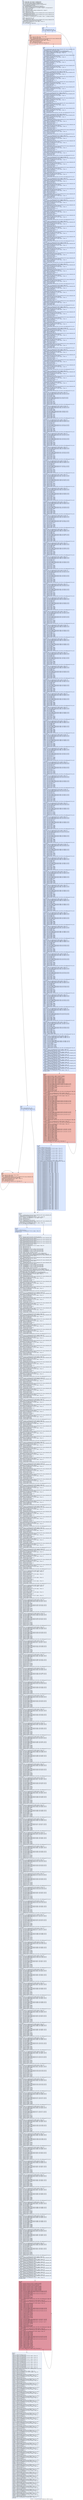digraph "CFG for '_Z12sha256_finalP10SHA256_CTXPh' function" {
	label="CFG for '_Z12sha256_finalP10SHA256_CTXPh' function";

	Node0x53c5aa0 [shape=record,color="#3d50c3ff", style=filled, fillcolor="#cedaeb70",label="{%2:\l  %3 = alloca [64 x i32], align 16, addrspace(5)\l  %4 = alloca [64 x i32], align 16, addrspace(5)\l  %5 = tail call i32 @llvm.amdgcn.workgroup.id.x()\l  %6 = tail call align 4 dereferenceable(64) i8 addrspace(4)*\l... @llvm.amdgcn.dispatch.ptr()\l  %7 = getelementptr i8, i8 addrspace(4)* %6, i64 4\l  %8 = bitcast i8 addrspace(4)* %7 to i16 addrspace(4)*\l  %9 = load i16, i16 addrspace(4)* %8, align 4, !range !4, !invariant.load !5\l  %10 = zext i16 %9 to i32\l  %11 = mul i32 %5, %10\l  %12 = tail call i32 @llvm.amdgcn.workitem.id.x(), !range !6\l  %13 = add i32 %11, %12\l  %14 = sext i32 %13 to i64\l  %15 = getelementptr inbounds %struct.SHA256_CTX, %struct.SHA256_CTX\l... addrspace(1)* %0, i64 %14\l  %16 = getelementptr inbounds %struct.SHA256_CTX, %struct.SHA256_CTX\l... addrspace(1)* %0, i64 %14, i32 1\l  %17 = load i32, i32 addrspace(1)* %16, align 4, !tbaa !7, !amdgpu.noclobber\l... !5\l  %18 = icmp ult i32 %17, 56\l  %19 = zext i32 %17 to i64\l  %20 = getelementptr inbounds %struct.SHA256_CTX, %struct.SHA256_CTX\l... addrspace(1)* %0, i64 %14, i32 0, i64 %19\l  store i8 -128, i8 addrspace(1)* %20, align 1, !tbaa !12\l  %21 = add i32 %17, 1\l  br i1 %18, label %22, label %30\l|{<s0>T|<s1>F}}"];
	Node0x53c5aa0:s0 -> Node0x53c8370;
	Node0x53c5aa0:s1 -> Node0x53c8400;
	Node0x53c8370 [shape=record,color="#3d50c3ff", style=filled, fillcolor="#abc8fd70",label="{%22:\l22:                                               \l  %23 = icmp ult i32 %21, 56\l  br i1 %23, label %24, label %1114\l|{<s0>T|<s1>F}}"];
	Node0x53c8370:s0 -> Node0x53c85d0;
	Node0x53c8370:s1 -> Node0x53c8620;
	Node0x53c85d0 [shape=record,color="#3d50c3ff", style=filled, fillcolor="#f2907270",label="{%24:\l24:                                               \l  %25 = phi i32 [ %28, %24 ], [ %21, %22 ]\l  %26 = zext i32 %25 to i64\l  %27 = getelementptr inbounds %struct.SHA256_CTX, %struct.SHA256_CTX\l... addrspace(1)* %0, i64 %14, i32 0, i64 %26\l  store i8 0, i8 addrspace(1)* %27, align 1, !tbaa !12\l  %28 = add nuw nsw i32 %25, 1\l  %29 = icmp ult i32 %25, 55\l  br i1 %29, label %24, label %1114, !llvm.loop !13\l|{<s0>T|<s1>F}}"];
	Node0x53c85d0:s0 -> Node0x53c85d0;
	Node0x53c85d0:s1 -> Node0x53c8620;
	Node0x53c8400 [shape=record,color="#3d50c3ff", style=filled, fillcolor="#abc8fd70",label="{%30:\l30:                                               \l  %31 = icmp ult i32 %21, 64\l  br i1 %31, label %32, label %38\l|{<s0>T|<s1>F}}"];
	Node0x53c8400:s0 -> Node0x53c93c0;
	Node0x53c8400:s1 -> Node0x53c9410;
	Node0x53c93c0 [shape=record,color="#3d50c3ff", style=filled, fillcolor="#f2907270",label="{%32:\l32:                                               \l  %33 = phi i32 [ %36, %32 ], [ %21, %30 ]\l  %34 = zext i32 %33 to i64\l  %35 = getelementptr inbounds %struct.SHA256_CTX, %struct.SHA256_CTX\l... addrspace(1)* %0, i64 %14, i32 0, i64 %34\l  store i8 0, i8 addrspace(1)* %35, align 1, !tbaa !12\l  %36 = add nuw nsw i32 %33, 1\l  %37 = icmp ult i32 %33, 63\l  br i1 %37, label %32, label %38, !llvm.loop !15\l|{<s0>T|<s1>F}}"];
	Node0x53c93c0:s0 -> Node0x53c93c0;
	Node0x53c93c0:s1 -> Node0x53c9410;
	Node0x53c9410 [shape=record,color="#3d50c3ff", style=filled, fillcolor="#abc8fd70",label="{%38:\l38:                                               \l  %39 = getelementptr inbounds %struct.SHA256_CTX, %struct.SHA256_CTX\l... addrspace(1)* %15, i64 0, i32 0, i64 0\l  %40 = bitcast [64 x i32] addrspace(5)* %4 to i8 addrspace(5)*\l  call void @llvm.lifetime.start.p5i8(i64 256, i8 addrspace(5)* %40) #4\l  %41 = load i8, i8 addrspace(1)* %39, align 1, !tbaa !12\l  %42 = zext i8 %41 to i32\l  %43 = shl nuw i32 %42, 24\l  %44 = getelementptr inbounds %struct.SHA256_CTX, %struct.SHA256_CTX\l... addrspace(1)* %0, i64 %14, i32 0, i64 1\l  %45 = load i8, i8 addrspace(1)* %44, align 1, !tbaa !12\l  %46 = zext i8 %45 to i32\l  %47 = shl nuw nsw i32 %46, 16\l  %48 = or i32 %47, %43\l  %49 = getelementptr inbounds %struct.SHA256_CTX, %struct.SHA256_CTX\l... addrspace(1)* %0, i64 %14, i32 0, i64 2\l  %50 = load i8, i8 addrspace(1)* %49, align 1, !tbaa !12\l  %51 = zext i8 %50 to i32\l  %52 = shl nuw nsw i32 %51, 8\l  %53 = or i32 %48, %52\l  %54 = getelementptr inbounds %struct.SHA256_CTX, %struct.SHA256_CTX\l... addrspace(1)* %0, i64 %14, i32 0, i64 3\l  %55 = load i8, i8 addrspace(1)* %54, align 1, !tbaa !12\l  %56 = zext i8 %55 to i32\l  %57 = or i32 %53, %56\l  %58 = getelementptr inbounds [64 x i32], [64 x i32] addrspace(5)* %4, i32 0,\l... i32 0\l  store i32 %57, i32 addrspace(5)* %58, align 16, !tbaa !16\l  %59 = getelementptr inbounds %struct.SHA256_CTX, %struct.SHA256_CTX\l... addrspace(1)* %0, i64 %14, i32 0, i64 4\l  %60 = load i8, i8 addrspace(1)* %59, align 1, !tbaa !12\l  %61 = zext i8 %60 to i32\l  %62 = shl nuw i32 %61, 24\l  %63 = getelementptr inbounds %struct.SHA256_CTX, %struct.SHA256_CTX\l... addrspace(1)* %0, i64 %14, i32 0, i64 5\l  %64 = load i8, i8 addrspace(1)* %63, align 1, !tbaa !12\l  %65 = zext i8 %64 to i32\l  %66 = shl nuw nsw i32 %65, 16\l  %67 = or i32 %66, %62\l  %68 = getelementptr inbounds %struct.SHA256_CTX, %struct.SHA256_CTX\l... addrspace(1)* %0, i64 %14, i32 0, i64 6\l  %69 = load i8, i8 addrspace(1)* %68, align 1, !tbaa !12\l  %70 = zext i8 %69 to i32\l  %71 = shl nuw nsw i32 %70, 8\l  %72 = or i32 %67, %71\l  %73 = getelementptr inbounds %struct.SHA256_CTX, %struct.SHA256_CTX\l... addrspace(1)* %0, i64 %14, i32 0, i64 7\l  %74 = load i8, i8 addrspace(1)* %73, align 1, !tbaa !12\l  %75 = zext i8 %74 to i32\l  %76 = or i32 %72, %75\l  %77 = getelementptr inbounds [64 x i32], [64 x i32] addrspace(5)* %4, i32 0,\l... i32 1\l  store i32 %76, i32 addrspace(5)* %77, align 4, !tbaa !16\l  %78 = getelementptr inbounds %struct.SHA256_CTX, %struct.SHA256_CTX\l... addrspace(1)* %0, i64 %14, i32 0, i64 8\l  %79 = load i8, i8 addrspace(1)* %78, align 1, !tbaa !12\l  %80 = zext i8 %79 to i32\l  %81 = shl nuw i32 %80, 24\l  %82 = getelementptr inbounds %struct.SHA256_CTX, %struct.SHA256_CTX\l... addrspace(1)* %0, i64 %14, i32 0, i64 9\l  %83 = load i8, i8 addrspace(1)* %82, align 1, !tbaa !12\l  %84 = zext i8 %83 to i32\l  %85 = shl nuw nsw i32 %84, 16\l  %86 = or i32 %85, %81\l  %87 = getelementptr inbounds %struct.SHA256_CTX, %struct.SHA256_CTX\l... addrspace(1)* %0, i64 %14, i32 0, i64 10\l  %88 = load i8, i8 addrspace(1)* %87, align 1, !tbaa !12\l  %89 = zext i8 %88 to i32\l  %90 = shl nuw nsw i32 %89, 8\l  %91 = or i32 %86, %90\l  %92 = getelementptr inbounds %struct.SHA256_CTX, %struct.SHA256_CTX\l... addrspace(1)* %0, i64 %14, i32 0, i64 11\l  %93 = load i8, i8 addrspace(1)* %92, align 1, !tbaa !12\l  %94 = zext i8 %93 to i32\l  %95 = or i32 %91, %94\l  %96 = getelementptr inbounds [64 x i32], [64 x i32] addrspace(5)* %4, i32 0,\l... i32 2\l  store i32 %95, i32 addrspace(5)* %96, align 8, !tbaa !16\l  %97 = getelementptr inbounds %struct.SHA256_CTX, %struct.SHA256_CTX\l... addrspace(1)* %0, i64 %14, i32 0, i64 12\l  %98 = load i8, i8 addrspace(1)* %97, align 1, !tbaa !12\l  %99 = zext i8 %98 to i32\l  %100 = shl nuw i32 %99, 24\l  %101 = getelementptr inbounds %struct.SHA256_CTX, %struct.SHA256_CTX\l... addrspace(1)* %0, i64 %14, i32 0, i64 13\l  %102 = load i8, i8 addrspace(1)* %101, align 1, !tbaa !12\l  %103 = zext i8 %102 to i32\l  %104 = shl nuw nsw i32 %103, 16\l  %105 = or i32 %104, %100\l  %106 = getelementptr inbounds %struct.SHA256_CTX, %struct.SHA256_CTX\l... addrspace(1)* %0, i64 %14, i32 0, i64 14\l  %107 = load i8, i8 addrspace(1)* %106, align 1, !tbaa !12\l  %108 = zext i8 %107 to i32\l  %109 = shl nuw nsw i32 %108, 8\l  %110 = or i32 %105, %109\l  %111 = getelementptr inbounds %struct.SHA256_CTX, %struct.SHA256_CTX\l... addrspace(1)* %0, i64 %14, i32 0, i64 15\l  %112 = load i8, i8 addrspace(1)* %111, align 1, !tbaa !12\l  %113 = zext i8 %112 to i32\l  %114 = or i32 %110, %113\l  %115 = getelementptr inbounds [64 x i32], [64 x i32] addrspace(5)* %4, i32\l... 0, i32 3\l  store i32 %114, i32 addrspace(5)* %115, align 4, !tbaa !16\l  %116 = getelementptr inbounds %struct.SHA256_CTX, %struct.SHA256_CTX\l... addrspace(1)* %0, i64 %14, i32 0, i64 16\l  %117 = load i8, i8 addrspace(1)* %116, align 1, !tbaa !12\l  %118 = zext i8 %117 to i32\l  %119 = shl nuw i32 %118, 24\l  %120 = getelementptr inbounds %struct.SHA256_CTX, %struct.SHA256_CTX\l... addrspace(1)* %0, i64 %14, i32 0, i64 17\l  %121 = load i8, i8 addrspace(1)* %120, align 1, !tbaa !12\l  %122 = zext i8 %121 to i32\l  %123 = shl nuw nsw i32 %122, 16\l  %124 = or i32 %123, %119\l  %125 = getelementptr inbounds %struct.SHA256_CTX, %struct.SHA256_CTX\l... addrspace(1)* %0, i64 %14, i32 0, i64 18\l  %126 = load i8, i8 addrspace(1)* %125, align 1, !tbaa !12\l  %127 = zext i8 %126 to i32\l  %128 = shl nuw nsw i32 %127, 8\l  %129 = or i32 %124, %128\l  %130 = getelementptr inbounds %struct.SHA256_CTX, %struct.SHA256_CTX\l... addrspace(1)* %0, i64 %14, i32 0, i64 19\l  %131 = load i8, i8 addrspace(1)* %130, align 1, !tbaa !12\l  %132 = zext i8 %131 to i32\l  %133 = or i32 %129, %132\l  %134 = getelementptr inbounds [64 x i32], [64 x i32] addrspace(5)* %4, i32\l... 0, i32 4\l  store i32 %133, i32 addrspace(5)* %134, align 16, !tbaa !16\l  %135 = getelementptr inbounds %struct.SHA256_CTX, %struct.SHA256_CTX\l... addrspace(1)* %0, i64 %14, i32 0, i64 20\l  %136 = load i8, i8 addrspace(1)* %135, align 1, !tbaa !12\l  %137 = zext i8 %136 to i32\l  %138 = shl nuw i32 %137, 24\l  %139 = getelementptr inbounds %struct.SHA256_CTX, %struct.SHA256_CTX\l... addrspace(1)* %0, i64 %14, i32 0, i64 21\l  %140 = load i8, i8 addrspace(1)* %139, align 1, !tbaa !12\l  %141 = zext i8 %140 to i32\l  %142 = shl nuw nsw i32 %141, 16\l  %143 = or i32 %142, %138\l  %144 = getelementptr inbounds %struct.SHA256_CTX, %struct.SHA256_CTX\l... addrspace(1)* %0, i64 %14, i32 0, i64 22\l  %145 = load i8, i8 addrspace(1)* %144, align 1, !tbaa !12\l  %146 = zext i8 %145 to i32\l  %147 = shl nuw nsw i32 %146, 8\l  %148 = or i32 %143, %147\l  %149 = getelementptr inbounds %struct.SHA256_CTX, %struct.SHA256_CTX\l... addrspace(1)* %0, i64 %14, i32 0, i64 23\l  %150 = load i8, i8 addrspace(1)* %149, align 1, !tbaa !12\l  %151 = zext i8 %150 to i32\l  %152 = or i32 %148, %151\l  %153 = getelementptr inbounds [64 x i32], [64 x i32] addrspace(5)* %4, i32\l... 0, i32 5\l  store i32 %152, i32 addrspace(5)* %153, align 4, !tbaa !16\l  %154 = getelementptr inbounds %struct.SHA256_CTX, %struct.SHA256_CTX\l... addrspace(1)* %0, i64 %14, i32 0, i64 24\l  %155 = load i8, i8 addrspace(1)* %154, align 1, !tbaa !12\l  %156 = zext i8 %155 to i32\l  %157 = shl nuw i32 %156, 24\l  %158 = getelementptr inbounds %struct.SHA256_CTX, %struct.SHA256_CTX\l... addrspace(1)* %0, i64 %14, i32 0, i64 25\l  %159 = load i8, i8 addrspace(1)* %158, align 1, !tbaa !12\l  %160 = zext i8 %159 to i32\l  %161 = shl nuw nsw i32 %160, 16\l  %162 = or i32 %161, %157\l  %163 = getelementptr inbounds %struct.SHA256_CTX, %struct.SHA256_CTX\l... addrspace(1)* %0, i64 %14, i32 0, i64 26\l  %164 = load i8, i8 addrspace(1)* %163, align 1, !tbaa !12\l  %165 = zext i8 %164 to i32\l  %166 = shl nuw nsw i32 %165, 8\l  %167 = or i32 %162, %166\l  %168 = getelementptr inbounds %struct.SHA256_CTX, %struct.SHA256_CTX\l... addrspace(1)* %0, i64 %14, i32 0, i64 27\l  %169 = load i8, i8 addrspace(1)* %168, align 1, !tbaa !12\l  %170 = zext i8 %169 to i32\l  %171 = or i32 %167, %170\l  %172 = getelementptr inbounds [64 x i32], [64 x i32] addrspace(5)* %4, i32\l... 0, i32 6\l  store i32 %171, i32 addrspace(5)* %172, align 8, !tbaa !16\l  %173 = getelementptr inbounds %struct.SHA256_CTX, %struct.SHA256_CTX\l... addrspace(1)* %0, i64 %14, i32 0, i64 28\l  %174 = load i8, i8 addrspace(1)* %173, align 1, !tbaa !12\l  %175 = zext i8 %174 to i32\l  %176 = shl nuw i32 %175, 24\l  %177 = getelementptr inbounds %struct.SHA256_CTX, %struct.SHA256_CTX\l... addrspace(1)* %0, i64 %14, i32 0, i64 29\l  %178 = load i8, i8 addrspace(1)* %177, align 1, !tbaa !12\l  %179 = zext i8 %178 to i32\l  %180 = shl nuw nsw i32 %179, 16\l  %181 = or i32 %180, %176\l  %182 = getelementptr inbounds %struct.SHA256_CTX, %struct.SHA256_CTX\l... addrspace(1)* %0, i64 %14, i32 0, i64 30\l  %183 = load i8, i8 addrspace(1)* %182, align 1, !tbaa !12\l  %184 = zext i8 %183 to i32\l  %185 = shl nuw nsw i32 %184, 8\l  %186 = or i32 %181, %185\l  %187 = getelementptr inbounds %struct.SHA256_CTX, %struct.SHA256_CTX\l... addrspace(1)* %0, i64 %14, i32 0, i64 31\l  %188 = load i8, i8 addrspace(1)* %187, align 1, !tbaa !12\l  %189 = zext i8 %188 to i32\l  %190 = or i32 %186, %189\l  %191 = getelementptr inbounds [64 x i32], [64 x i32] addrspace(5)* %4, i32\l... 0, i32 7\l  store i32 %190, i32 addrspace(5)* %191, align 4, !tbaa !16\l  %192 = getelementptr inbounds %struct.SHA256_CTX, %struct.SHA256_CTX\l... addrspace(1)* %0, i64 %14, i32 0, i64 32\l  %193 = load i8, i8 addrspace(1)* %192, align 1, !tbaa !12\l  %194 = zext i8 %193 to i32\l  %195 = shl nuw i32 %194, 24\l  %196 = getelementptr inbounds %struct.SHA256_CTX, %struct.SHA256_CTX\l... addrspace(1)* %0, i64 %14, i32 0, i64 33\l  %197 = load i8, i8 addrspace(1)* %196, align 1, !tbaa !12\l  %198 = zext i8 %197 to i32\l  %199 = shl nuw nsw i32 %198, 16\l  %200 = or i32 %199, %195\l  %201 = getelementptr inbounds %struct.SHA256_CTX, %struct.SHA256_CTX\l... addrspace(1)* %0, i64 %14, i32 0, i64 34\l  %202 = load i8, i8 addrspace(1)* %201, align 1, !tbaa !12\l  %203 = zext i8 %202 to i32\l  %204 = shl nuw nsw i32 %203, 8\l  %205 = or i32 %200, %204\l  %206 = getelementptr inbounds %struct.SHA256_CTX, %struct.SHA256_CTX\l... addrspace(1)* %0, i64 %14, i32 0, i64 35\l  %207 = load i8, i8 addrspace(1)* %206, align 1, !tbaa !12\l  %208 = zext i8 %207 to i32\l  %209 = or i32 %205, %208\l  %210 = getelementptr inbounds [64 x i32], [64 x i32] addrspace(5)* %4, i32\l... 0, i32 8\l  store i32 %209, i32 addrspace(5)* %210, align 16, !tbaa !16\l  %211 = getelementptr inbounds %struct.SHA256_CTX, %struct.SHA256_CTX\l... addrspace(1)* %0, i64 %14, i32 0, i64 36\l  %212 = load i8, i8 addrspace(1)* %211, align 1, !tbaa !12\l  %213 = zext i8 %212 to i32\l  %214 = shl nuw i32 %213, 24\l  %215 = getelementptr inbounds %struct.SHA256_CTX, %struct.SHA256_CTX\l... addrspace(1)* %0, i64 %14, i32 0, i64 37\l  %216 = load i8, i8 addrspace(1)* %215, align 1, !tbaa !12\l  %217 = zext i8 %216 to i32\l  %218 = shl nuw nsw i32 %217, 16\l  %219 = or i32 %218, %214\l  %220 = getelementptr inbounds %struct.SHA256_CTX, %struct.SHA256_CTX\l... addrspace(1)* %0, i64 %14, i32 0, i64 38\l  %221 = load i8, i8 addrspace(1)* %220, align 1, !tbaa !12\l  %222 = zext i8 %221 to i32\l  %223 = shl nuw nsw i32 %222, 8\l  %224 = or i32 %219, %223\l  %225 = getelementptr inbounds %struct.SHA256_CTX, %struct.SHA256_CTX\l... addrspace(1)* %0, i64 %14, i32 0, i64 39\l  %226 = load i8, i8 addrspace(1)* %225, align 1, !tbaa !12\l  %227 = zext i8 %226 to i32\l  %228 = or i32 %224, %227\l  %229 = getelementptr inbounds [64 x i32], [64 x i32] addrspace(5)* %4, i32\l... 0, i32 9\l  store i32 %228, i32 addrspace(5)* %229, align 4, !tbaa !16\l  %230 = getelementptr inbounds %struct.SHA256_CTX, %struct.SHA256_CTX\l... addrspace(1)* %0, i64 %14, i32 0, i64 40\l  %231 = load i8, i8 addrspace(1)* %230, align 1, !tbaa !12\l  %232 = zext i8 %231 to i32\l  %233 = shl nuw i32 %232, 24\l  %234 = getelementptr inbounds %struct.SHA256_CTX, %struct.SHA256_CTX\l... addrspace(1)* %0, i64 %14, i32 0, i64 41\l  %235 = load i8, i8 addrspace(1)* %234, align 1, !tbaa !12\l  %236 = zext i8 %235 to i32\l  %237 = shl nuw nsw i32 %236, 16\l  %238 = or i32 %237, %233\l  %239 = getelementptr inbounds %struct.SHA256_CTX, %struct.SHA256_CTX\l... addrspace(1)* %0, i64 %14, i32 0, i64 42\l  %240 = load i8, i8 addrspace(1)* %239, align 1, !tbaa !12\l  %241 = zext i8 %240 to i32\l  %242 = shl nuw nsw i32 %241, 8\l  %243 = or i32 %238, %242\l  %244 = getelementptr inbounds %struct.SHA256_CTX, %struct.SHA256_CTX\l... addrspace(1)* %0, i64 %14, i32 0, i64 43\l  %245 = load i8, i8 addrspace(1)* %244, align 1, !tbaa !12\l  %246 = zext i8 %245 to i32\l  %247 = or i32 %243, %246\l  %248 = getelementptr inbounds [64 x i32], [64 x i32] addrspace(5)* %4, i32\l... 0, i32 10\l  store i32 %247, i32 addrspace(5)* %248, align 8, !tbaa !16\l  %249 = getelementptr inbounds %struct.SHA256_CTX, %struct.SHA256_CTX\l... addrspace(1)* %0, i64 %14, i32 0, i64 44\l  %250 = load i8, i8 addrspace(1)* %249, align 1, !tbaa !12\l  %251 = zext i8 %250 to i32\l  %252 = shl nuw i32 %251, 24\l  %253 = getelementptr inbounds %struct.SHA256_CTX, %struct.SHA256_CTX\l... addrspace(1)* %0, i64 %14, i32 0, i64 45\l  %254 = load i8, i8 addrspace(1)* %253, align 1, !tbaa !12\l  %255 = zext i8 %254 to i32\l  %256 = shl nuw nsw i32 %255, 16\l  %257 = or i32 %256, %252\l  %258 = getelementptr inbounds %struct.SHA256_CTX, %struct.SHA256_CTX\l... addrspace(1)* %0, i64 %14, i32 0, i64 46\l  %259 = load i8, i8 addrspace(1)* %258, align 1, !tbaa !12\l  %260 = zext i8 %259 to i32\l  %261 = shl nuw nsw i32 %260, 8\l  %262 = or i32 %257, %261\l  %263 = getelementptr inbounds %struct.SHA256_CTX, %struct.SHA256_CTX\l... addrspace(1)* %0, i64 %14, i32 0, i64 47\l  %264 = load i8, i8 addrspace(1)* %263, align 1, !tbaa !12\l  %265 = zext i8 %264 to i32\l  %266 = or i32 %262, %265\l  %267 = getelementptr inbounds [64 x i32], [64 x i32] addrspace(5)* %4, i32\l... 0, i32 11\l  store i32 %266, i32 addrspace(5)* %267, align 4, !tbaa !16\l  %268 = getelementptr inbounds %struct.SHA256_CTX, %struct.SHA256_CTX\l... addrspace(1)* %0, i64 %14, i32 0, i64 48\l  %269 = load i8, i8 addrspace(1)* %268, align 1, !tbaa !12\l  %270 = zext i8 %269 to i32\l  %271 = shl nuw i32 %270, 24\l  %272 = getelementptr inbounds %struct.SHA256_CTX, %struct.SHA256_CTX\l... addrspace(1)* %0, i64 %14, i32 0, i64 49\l  %273 = load i8, i8 addrspace(1)* %272, align 1, !tbaa !12\l  %274 = zext i8 %273 to i32\l  %275 = shl nuw nsw i32 %274, 16\l  %276 = or i32 %275, %271\l  %277 = getelementptr inbounds %struct.SHA256_CTX, %struct.SHA256_CTX\l... addrspace(1)* %0, i64 %14, i32 0, i64 50\l  %278 = load i8, i8 addrspace(1)* %277, align 1, !tbaa !12\l  %279 = zext i8 %278 to i32\l  %280 = shl nuw nsw i32 %279, 8\l  %281 = or i32 %276, %280\l  %282 = getelementptr inbounds %struct.SHA256_CTX, %struct.SHA256_CTX\l... addrspace(1)* %0, i64 %14, i32 0, i64 51\l  %283 = load i8, i8 addrspace(1)* %282, align 1, !tbaa !12\l  %284 = zext i8 %283 to i32\l  %285 = or i32 %281, %284\l  %286 = getelementptr inbounds [64 x i32], [64 x i32] addrspace(5)* %4, i32\l... 0, i32 12\l  store i32 %285, i32 addrspace(5)* %286, align 16, !tbaa !16\l  %287 = getelementptr inbounds %struct.SHA256_CTX, %struct.SHA256_CTX\l... addrspace(1)* %0, i64 %14, i32 0, i64 52\l  %288 = load i8, i8 addrspace(1)* %287, align 1, !tbaa !12\l  %289 = zext i8 %288 to i32\l  %290 = shl nuw i32 %289, 24\l  %291 = getelementptr inbounds %struct.SHA256_CTX, %struct.SHA256_CTX\l... addrspace(1)* %0, i64 %14, i32 0, i64 53\l  %292 = load i8, i8 addrspace(1)* %291, align 1, !tbaa !12\l  %293 = zext i8 %292 to i32\l  %294 = shl nuw nsw i32 %293, 16\l  %295 = or i32 %294, %290\l  %296 = getelementptr inbounds %struct.SHA256_CTX, %struct.SHA256_CTX\l... addrspace(1)* %0, i64 %14, i32 0, i64 54\l  %297 = load i8, i8 addrspace(1)* %296, align 1, !tbaa !12\l  %298 = zext i8 %297 to i32\l  %299 = shl nuw nsw i32 %298, 8\l  %300 = or i32 %295, %299\l  %301 = getelementptr inbounds %struct.SHA256_CTX, %struct.SHA256_CTX\l... addrspace(1)* %0, i64 %14, i32 0, i64 55\l  %302 = load i8, i8 addrspace(1)* %301, align 1, !tbaa !12\l  %303 = zext i8 %302 to i32\l  %304 = or i32 %300, %303\l  %305 = getelementptr inbounds [64 x i32], [64 x i32] addrspace(5)* %4, i32\l... 0, i32 13\l  store i32 %304, i32 addrspace(5)* %305, align 4, !tbaa !16\l  %306 = getelementptr inbounds %struct.SHA256_CTX, %struct.SHA256_CTX\l... addrspace(1)* %0, i64 %14, i32 0, i64 56\l  %307 = load i8, i8 addrspace(1)* %306, align 1, !tbaa !12\l  %308 = zext i8 %307 to i32\l  %309 = shl nuw i32 %308, 24\l  %310 = getelementptr inbounds %struct.SHA256_CTX, %struct.SHA256_CTX\l... addrspace(1)* %0, i64 %14, i32 0, i64 57\l  %311 = load i8, i8 addrspace(1)* %310, align 1, !tbaa !12\l  %312 = zext i8 %311 to i32\l  %313 = shl nuw nsw i32 %312, 16\l  %314 = or i32 %313, %309\l  %315 = getelementptr inbounds %struct.SHA256_CTX, %struct.SHA256_CTX\l... addrspace(1)* %0, i64 %14, i32 0, i64 58\l  %316 = load i8, i8 addrspace(1)* %315, align 1, !tbaa !12\l  %317 = zext i8 %316 to i32\l  %318 = shl nuw nsw i32 %317, 8\l  %319 = or i32 %314, %318\l  %320 = getelementptr inbounds %struct.SHA256_CTX, %struct.SHA256_CTX\l... addrspace(1)* %0, i64 %14, i32 0, i64 59\l  %321 = load i8, i8 addrspace(1)* %320, align 1, !tbaa !12\l  %322 = zext i8 %321 to i32\l  %323 = or i32 %319, %322\l  %324 = getelementptr inbounds [64 x i32], [64 x i32] addrspace(5)* %4, i32\l... 0, i32 14\l  store i32 %323, i32 addrspace(5)* %324, align 8, !tbaa !16\l  %325 = getelementptr inbounds %struct.SHA256_CTX, %struct.SHA256_CTX\l... addrspace(1)* %0, i64 %14, i32 0, i64 60\l  %326 = load i8, i8 addrspace(1)* %325, align 1, !tbaa !12\l  %327 = zext i8 %326 to i32\l  %328 = shl nuw i32 %327, 24\l  %329 = getelementptr inbounds %struct.SHA256_CTX, %struct.SHA256_CTX\l... addrspace(1)* %0, i64 %14, i32 0, i64 61\l  %330 = load i8, i8 addrspace(1)* %329, align 1, !tbaa !12\l  %331 = zext i8 %330 to i32\l  %332 = shl nuw nsw i32 %331, 16\l  %333 = or i32 %332, %328\l  %334 = getelementptr inbounds %struct.SHA256_CTX, %struct.SHA256_CTX\l... addrspace(1)* %0, i64 %14, i32 0, i64 62\l  %335 = load i8, i8 addrspace(1)* %334, align 1, !tbaa !12\l  %336 = zext i8 %335 to i32\l  %337 = shl nuw nsw i32 %336, 8\l  %338 = or i32 %333, %337\l  %339 = getelementptr inbounds %struct.SHA256_CTX, %struct.SHA256_CTX\l... addrspace(1)* %0, i64 %14, i32 0, i64 63\l  %340 = load i8, i8 addrspace(1)* %339, align 1, !tbaa !12\l  %341 = zext i8 %340 to i32\l  %342 = or i32 %338, %341\l  %343 = getelementptr inbounds [64 x i32], [64 x i32] addrspace(5)* %4, i32\l... 0, i32 15\l  store i32 %342, i32 addrspace(5)* %343, align 4, !tbaa !16\l  %344 = tail call i32 @llvm.fshl.i32(i32 %323, i32 %314, i32 15)\l  %345 = tail call i32 @llvm.fshl.i32(i32 %323, i32 %314, i32 13)\l  %346 = lshr i32 %319, 10\l  %347 = xor i32 %345, %346\l  %348 = xor i32 %347, %344\l  %349 = tail call i32 @llvm.fshl.i32(i32 %75, i32 %76, i32 25)\l  %350 = tail call i32 @llvm.fshl.i32(i32 %76, i32 %67, i32 14)\l  %351 = xor i32 %349, %350\l  %352 = lshr i32 %76, 3\l  %353 = xor i32 %351, %352\l  %354 = add i32 %353, %57\l  %355 = add i32 %354, %228\l  %356 = add i32 %355, %348\l  %357 = getelementptr inbounds [64 x i32], [64 x i32] addrspace(5)* %4, i32\l... 0, i32 16\l  store i32 %356, i32 addrspace(5)* %357, align 16, !tbaa !16\l  %358 = tail call i32 @llvm.fshl.i32(i32 %342, i32 %333, i32 15)\l  %359 = tail call i32 @llvm.fshl.i32(i32 %342, i32 %333, i32 13)\l  %360 = lshr i32 %338, 10\l  %361 = xor i32 %359, %360\l  %362 = xor i32 %361, %358\l  %363 = tail call i32 @llvm.fshl.i32(i32 %94, i32 %95, i32 25)\l  %364 = tail call i32 @llvm.fshl.i32(i32 %95, i32 %86, i32 14)\l  %365 = xor i32 %363, %364\l  %366 = lshr i32 %95, 3\l  %367 = xor i32 %365, %366\l  %368 = add i32 %367, %76\l  %369 = add i32 %368, %247\l  %370 = add i32 %369, %362\l  %371 = getelementptr inbounds [64 x i32], [64 x i32] addrspace(5)* %4, i32\l... 0, i32 17\l  store i32 %370, i32 addrspace(5)* %371, align 4, !tbaa !16\l  %372 = tail call i32 @llvm.fshl.i32(i32 %356, i32 %356, i32 15)\l  %373 = tail call i32 @llvm.fshl.i32(i32 %356, i32 %356, i32 13)\l  %374 = xor i32 %372, %373\l  %375 = lshr i32 %356, 10\l  %376 = xor i32 %374, %375\l  %377 = tail call i32 @llvm.fshl.i32(i32 %113, i32 %114, i32 25)\l  %378 = tail call i32 @llvm.fshl.i32(i32 %114, i32 %105, i32 14)\l  %379 = xor i32 %377, %378\l  %380 = lshr i32 %114, 3\l  %381 = xor i32 %379, %380\l  %382 = add i32 %381, %95\l  %383 = add i32 %382, %266\l  %384 = add i32 %383, %376\l  %385 = getelementptr inbounds [64 x i32], [64 x i32] addrspace(5)* %4, i32\l... 0, i32 18\l  store i32 %384, i32 addrspace(5)* %385, align 8, !tbaa !16\l  %386 = tail call i32 @llvm.fshl.i32(i32 %370, i32 %370, i32 15)\l  %387 = tail call i32 @llvm.fshl.i32(i32 %370, i32 %370, i32 13)\l  %388 = xor i32 %386, %387\l  %389 = lshr i32 %370, 10\l  %390 = xor i32 %388, %389\l  %391 = tail call i32 @llvm.fshl.i32(i32 %132, i32 %133, i32 25)\l  %392 = tail call i32 @llvm.fshl.i32(i32 %133, i32 %124, i32 14)\l  %393 = xor i32 %391, %392\l  %394 = lshr i32 %133, 3\l  %395 = xor i32 %393, %394\l  %396 = add i32 %395, %114\l  %397 = add i32 %396, %285\l  %398 = add i32 %397, %390\l  %399 = getelementptr inbounds [64 x i32], [64 x i32] addrspace(5)* %4, i32\l... 0, i32 19\l  store i32 %398, i32 addrspace(5)* %399, align 4, !tbaa !16\l  %400 = tail call i32 @llvm.fshl.i32(i32 %384, i32 %384, i32 15)\l  %401 = tail call i32 @llvm.fshl.i32(i32 %384, i32 %384, i32 13)\l  %402 = xor i32 %400, %401\l  %403 = lshr i32 %384, 10\l  %404 = xor i32 %402, %403\l  %405 = tail call i32 @llvm.fshl.i32(i32 %151, i32 %152, i32 25)\l  %406 = tail call i32 @llvm.fshl.i32(i32 %152, i32 %143, i32 14)\l  %407 = xor i32 %405, %406\l  %408 = lshr i32 %152, 3\l  %409 = xor i32 %407, %408\l  %410 = add i32 %409, %133\l  %411 = add i32 %410, %304\l  %412 = add i32 %411, %404\l  %413 = getelementptr inbounds [64 x i32], [64 x i32] addrspace(5)* %4, i32\l... 0, i32 20\l  store i32 %412, i32 addrspace(5)* %413, align 16, !tbaa !16\l  %414 = tail call i32 @llvm.fshl.i32(i32 %398, i32 %398, i32 15)\l  %415 = tail call i32 @llvm.fshl.i32(i32 %398, i32 %398, i32 13)\l  %416 = xor i32 %414, %415\l  %417 = lshr i32 %398, 10\l  %418 = xor i32 %416, %417\l  %419 = tail call i32 @llvm.fshl.i32(i32 %170, i32 %171, i32 25)\l  %420 = tail call i32 @llvm.fshl.i32(i32 %171, i32 %162, i32 14)\l  %421 = xor i32 %419, %420\l  %422 = lshr i32 %171, 3\l  %423 = xor i32 %421, %422\l  %424 = add i32 %423, %152\l  %425 = add i32 %424, %323\l  %426 = add i32 %425, %418\l  %427 = getelementptr inbounds [64 x i32], [64 x i32] addrspace(5)* %4, i32\l... 0, i32 21\l  store i32 %426, i32 addrspace(5)* %427, align 4, !tbaa !16\l  %428 = tail call i32 @llvm.fshl.i32(i32 %412, i32 %412, i32 15)\l  %429 = tail call i32 @llvm.fshl.i32(i32 %412, i32 %412, i32 13)\l  %430 = xor i32 %428, %429\l  %431 = lshr i32 %412, 10\l  %432 = xor i32 %430, %431\l  %433 = tail call i32 @llvm.fshl.i32(i32 %189, i32 %190, i32 25)\l  %434 = tail call i32 @llvm.fshl.i32(i32 %190, i32 %181, i32 14)\l  %435 = xor i32 %433, %434\l  %436 = lshr i32 %190, 3\l  %437 = xor i32 %435, %436\l  %438 = add i32 %437, %171\l  %439 = add i32 %438, %342\l  %440 = add i32 %439, %432\l  %441 = getelementptr inbounds [64 x i32], [64 x i32] addrspace(5)* %4, i32\l... 0, i32 22\l  store i32 %440, i32 addrspace(5)* %441, align 8, !tbaa !16\l  %442 = tail call i32 @llvm.fshl.i32(i32 %426, i32 %426, i32 15)\l  %443 = tail call i32 @llvm.fshl.i32(i32 %426, i32 %426, i32 13)\l  %444 = xor i32 %442, %443\l  %445 = lshr i32 %426, 10\l  %446 = xor i32 %444, %445\l  %447 = tail call i32 @llvm.fshl.i32(i32 %208, i32 %209, i32 25)\l  %448 = tail call i32 @llvm.fshl.i32(i32 %209, i32 %200, i32 14)\l  %449 = xor i32 %447, %448\l  %450 = lshr i32 %209, 3\l  %451 = xor i32 %449, %450\l  %452 = add i32 %451, %190\l  %453 = add i32 %452, %356\l  %454 = add i32 %453, %446\l  %455 = getelementptr inbounds [64 x i32], [64 x i32] addrspace(5)* %4, i32\l... 0, i32 23\l  store i32 %454, i32 addrspace(5)* %455, align 4, !tbaa !16\l  %456 = tail call i32 @llvm.fshl.i32(i32 %440, i32 %440, i32 15)\l  %457 = tail call i32 @llvm.fshl.i32(i32 %440, i32 %440, i32 13)\l  %458 = xor i32 %456, %457\l  %459 = lshr i32 %440, 10\l  %460 = xor i32 %458, %459\l  %461 = tail call i32 @llvm.fshl.i32(i32 %227, i32 %228, i32 25)\l  %462 = tail call i32 @llvm.fshl.i32(i32 %228, i32 %219, i32 14)\l  %463 = xor i32 %461, %462\l  %464 = lshr i32 %228, 3\l  %465 = xor i32 %463, %464\l  %466 = add i32 %465, %209\l  %467 = add i32 %466, %370\l  %468 = add i32 %467, %460\l  %469 = getelementptr inbounds [64 x i32], [64 x i32] addrspace(5)* %4, i32\l... 0, i32 24\l  store i32 %468, i32 addrspace(5)* %469, align 16, !tbaa !16\l  %470 = tail call i32 @llvm.fshl.i32(i32 %454, i32 %454, i32 15)\l  %471 = tail call i32 @llvm.fshl.i32(i32 %454, i32 %454, i32 13)\l  %472 = xor i32 %470, %471\l  %473 = lshr i32 %454, 10\l  %474 = xor i32 %472, %473\l  %475 = tail call i32 @llvm.fshl.i32(i32 %246, i32 %247, i32 25)\l  %476 = tail call i32 @llvm.fshl.i32(i32 %247, i32 %238, i32 14)\l  %477 = xor i32 %475, %476\l  %478 = lshr i32 %247, 3\l  %479 = xor i32 %477, %478\l  %480 = add i32 %479, %228\l  %481 = add i32 %480, %384\l  %482 = add i32 %481, %474\l  %483 = getelementptr inbounds [64 x i32], [64 x i32] addrspace(5)* %4, i32\l... 0, i32 25\l  store i32 %482, i32 addrspace(5)* %483, align 4, !tbaa !16\l  %484 = tail call i32 @llvm.fshl.i32(i32 %468, i32 %468, i32 15)\l  %485 = tail call i32 @llvm.fshl.i32(i32 %468, i32 %468, i32 13)\l  %486 = xor i32 %484, %485\l  %487 = lshr i32 %468, 10\l  %488 = xor i32 %486, %487\l  %489 = tail call i32 @llvm.fshl.i32(i32 %265, i32 %266, i32 25)\l  %490 = tail call i32 @llvm.fshl.i32(i32 %266, i32 %257, i32 14)\l  %491 = xor i32 %489, %490\l  %492 = lshr i32 %266, 3\l  %493 = xor i32 %491, %492\l  %494 = add i32 %493, %247\l  %495 = add i32 %494, %398\l  %496 = add i32 %495, %488\l  %497 = getelementptr inbounds [64 x i32], [64 x i32] addrspace(5)* %4, i32\l... 0, i32 26\l  store i32 %496, i32 addrspace(5)* %497, align 8, !tbaa !16\l  %498 = tail call i32 @llvm.fshl.i32(i32 %482, i32 %482, i32 15)\l  %499 = tail call i32 @llvm.fshl.i32(i32 %482, i32 %482, i32 13)\l  %500 = xor i32 %498, %499\l  %501 = lshr i32 %482, 10\l  %502 = xor i32 %500, %501\l  %503 = tail call i32 @llvm.fshl.i32(i32 %284, i32 %285, i32 25)\l  %504 = tail call i32 @llvm.fshl.i32(i32 %285, i32 %276, i32 14)\l  %505 = xor i32 %503, %504\l  %506 = lshr i32 %285, 3\l  %507 = xor i32 %505, %506\l  %508 = add i32 %507, %266\l  %509 = add i32 %508, %412\l  %510 = add i32 %509, %502\l  %511 = getelementptr inbounds [64 x i32], [64 x i32] addrspace(5)* %4, i32\l... 0, i32 27\l  store i32 %510, i32 addrspace(5)* %511, align 4, !tbaa !16\l  %512 = tail call i32 @llvm.fshl.i32(i32 %496, i32 %496, i32 15)\l  %513 = tail call i32 @llvm.fshl.i32(i32 %496, i32 %496, i32 13)\l  %514 = xor i32 %512, %513\l  %515 = lshr i32 %496, 10\l  %516 = xor i32 %514, %515\l  %517 = tail call i32 @llvm.fshl.i32(i32 %303, i32 %304, i32 25)\l  %518 = tail call i32 @llvm.fshl.i32(i32 %304, i32 %295, i32 14)\l  %519 = xor i32 %517, %518\l  %520 = lshr i32 %304, 3\l  %521 = xor i32 %519, %520\l  %522 = add i32 %521, %285\l  %523 = add i32 %522, %426\l  %524 = add i32 %523, %516\l  %525 = getelementptr inbounds [64 x i32], [64 x i32] addrspace(5)* %4, i32\l... 0, i32 28\l  store i32 %524, i32 addrspace(5)* %525, align 16, !tbaa !16\l  %526 = tail call i32 @llvm.fshl.i32(i32 %510, i32 %510, i32 15)\l  %527 = tail call i32 @llvm.fshl.i32(i32 %510, i32 %510, i32 13)\l  %528 = xor i32 %526, %527\l  %529 = lshr i32 %510, 10\l  %530 = xor i32 %528, %529\l  %531 = tail call i32 @llvm.fshl.i32(i32 %322, i32 %323, i32 25)\l  %532 = tail call i32 @llvm.fshl.i32(i32 %323, i32 %314, i32 14)\l  %533 = xor i32 %531, %532\l  %534 = lshr i32 %323, 3\l  %535 = xor i32 %533, %534\l  %536 = add i32 %535, %304\l  %537 = add i32 %536, %440\l  %538 = add i32 %537, %530\l  %539 = getelementptr inbounds [64 x i32], [64 x i32] addrspace(5)* %4, i32\l... 0, i32 29\l  store i32 %538, i32 addrspace(5)* %539, align 4, !tbaa !16\l  %540 = tail call i32 @llvm.fshl.i32(i32 %524, i32 %524, i32 15)\l  %541 = tail call i32 @llvm.fshl.i32(i32 %524, i32 %524, i32 13)\l  %542 = xor i32 %540, %541\l  %543 = lshr i32 %524, 10\l  %544 = xor i32 %542, %543\l  %545 = tail call i32 @llvm.fshl.i32(i32 %341, i32 %342, i32 25)\l  %546 = tail call i32 @llvm.fshl.i32(i32 %342, i32 %333, i32 14)\l  %547 = xor i32 %545, %546\l  %548 = lshr i32 %342, 3\l  %549 = xor i32 %547, %548\l  %550 = add i32 %549, %323\l  %551 = add i32 %550, %454\l  %552 = add i32 %551, %544\l  %553 = getelementptr inbounds [64 x i32], [64 x i32] addrspace(5)* %4, i32\l... 0, i32 30\l  store i32 %552, i32 addrspace(5)* %553, align 8, !tbaa !16\l  %554 = tail call i32 @llvm.fshl.i32(i32 %538, i32 %538, i32 15)\l  %555 = tail call i32 @llvm.fshl.i32(i32 %538, i32 %538, i32 13)\l  %556 = xor i32 %554, %555\l  %557 = lshr i32 %538, 10\l  %558 = xor i32 %556, %557\l  %559 = tail call i32 @llvm.fshl.i32(i32 %356, i32 %356, i32 25)\l  %560 = tail call i32 @llvm.fshl.i32(i32 %356, i32 %356, i32 14)\l  %561 = xor i32 %559, %560\l  %562 = lshr i32 %356, 3\l  %563 = xor i32 %561, %562\l  %564 = add i32 %563, %342\l  %565 = add i32 %564, %468\l  %566 = add i32 %565, %558\l  %567 = getelementptr inbounds [64 x i32], [64 x i32] addrspace(5)* %4, i32\l... 0, i32 31\l  store i32 %566, i32 addrspace(5)* %567, align 4, !tbaa !16\l  %568 = tail call i32 @llvm.fshl.i32(i32 %552, i32 %552, i32 15)\l  %569 = tail call i32 @llvm.fshl.i32(i32 %552, i32 %552, i32 13)\l  %570 = xor i32 %568, %569\l  %571 = lshr i32 %552, 10\l  %572 = xor i32 %570, %571\l  %573 = tail call i32 @llvm.fshl.i32(i32 %370, i32 %370, i32 25)\l  %574 = tail call i32 @llvm.fshl.i32(i32 %370, i32 %370, i32 14)\l  %575 = xor i32 %573, %574\l  %576 = lshr i32 %370, 3\l  %577 = xor i32 %575, %576\l  %578 = add i32 %577, %356\l  %579 = add i32 %578, %482\l  %580 = add i32 %579, %572\l  %581 = getelementptr inbounds [64 x i32], [64 x i32] addrspace(5)* %4, i32\l... 0, i32 32\l  store i32 %580, i32 addrspace(5)* %581, align 16, !tbaa !16\l  %582 = tail call i32 @llvm.fshl.i32(i32 %566, i32 %566, i32 15)\l  %583 = tail call i32 @llvm.fshl.i32(i32 %566, i32 %566, i32 13)\l  %584 = xor i32 %582, %583\l  %585 = lshr i32 %566, 10\l  %586 = xor i32 %584, %585\l  %587 = tail call i32 @llvm.fshl.i32(i32 %384, i32 %384, i32 25)\l  %588 = tail call i32 @llvm.fshl.i32(i32 %384, i32 %384, i32 14)\l  %589 = xor i32 %587, %588\l  %590 = lshr i32 %384, 3\l  %591 = xor i32 %589, %590\l  %592 = add i32 %591, %370\l  %593 = add i32 %592, %496\l  %594 = add i32 %593, %586\l  %595 = getelementptr inbounds [64 x i32], [64 x i32] addrspace(5)* %4, i32\l... 0, i32 33\l  store i32 %594, i32 addrspace(5)* %595, align 4, !tbaa !16\l  %596 = tail call i32 @llvm.fshl.i32(i32 %580, i32 %580, i32 15)\l  %597 = tail call i32 @llvm.fshl.i32(i32 %580, i32 %580, i32 13)\l  %598 = xor i32 %596, %597\l  %599 = lshr i32 %580, 10\l  %600 = xor i32 %598, %599\l  %601 = tail call i32 @llvm.fshl.i32(i32 %398, i32 %398, i32 25)\l  %602 = tail call i32 @llvm.fshl.i32(i32 %398, i32 %398, i32 14)\l  %603 = xor i32 %601, %602\l  %604 = lshr i32 %398, 3\l  %605 = xor i32 %603, %604\l  %606 = add i32 %605, %384\l  %607 = add i32 %606, %510\l  %608 = add i32 %607, %600\l  %609 = getelementptr inbounds [64 x i32], [64 x i32] addrspace(5)* %4, i32\l... 0, i32 34\l  store i32 %608, i32 addrspace(5)* %609, align 8, !tbaa !16\l  %610 = tail call i32 @llvm.fshl.i32(i32 %594, i32 %594, i32 15)\l  %611 = tail call i32 @llvm.fshl.i32(i32 %594, i32 %594, i32 13)\l  %612 = xor i32 %610, %611\l  %613 = lshr i32 %594, 10\l  %614 = xor i32 %612, %613\l  %615 = tail call i32 @llvm.fshl.i32(i32 %412, i32 %412, i32 25)\l  %616 = tail call i32 @llvm.fshl.i32(i32 %412, i32 %412, i32 14)\l  %617 = xor i32 %615, %616\l  %618 = lshr i32 %412, 3\l  %619 = xor i32 %617, %618\l  %620 = add i32 %619, %398\l  %621 = add i32 %620, %524\l  %622 = add i32 %621, %614\l  %623 = getelementptr inbounds [64 x i32], [64 x i32] addrspace(5)* %4, i32\l... 0, i32 35\l  store i32 %622, i32 addrspace(5)* %623, align 4, !tbaa !16\l  %624 = tail call i32 @llvm.fshl.i32(i32 %608, i32 %608, i32 15)\l  %625 = tail call i32 @llvm.fshl.i32(i32 %608, i32 %608, i32 13)\l  %626 = xor i32 %624, %625\l  %627 = lshr i32 %608, 10\l  %628 = xor i32 %626, %627\l  %629 = tail call i32 @llvm.fshl.i32(i32 %426, i32 %426, i32 25)\l  %630 = tail call i32 @llvm.fshl.i32(i32 %426, i32 %426, i32 14)\l  %631 = xor i32 %629, %630\l  %632 = lshr i32 %426, 3\l  %633 = xor i32 %631, %632\l  %634 = add i32 %633, %412\l  %635 = add i32 %634, %538\l  %636 = add i32 %635, %628\l  %637 = getelementptr inbounds [64 x i32], [64 x i32] addrspace(5)* %4, i32\l... 0, i32 36\l  store i32 %636, i32 addrspace(5)* %637, align 16, !tbaa !16\l  %638 = tail call i32 @llvm.fshl.i32(i32 %622, i32 %622, i32 15)\l  %639 = tail call i32 @llvm.fshl.i32(i32 %622, i32 %622, i32 13)\l  %640 = xor i32 %638, %639\l  %641 = lshr i32 %622, 10\l  %642 = xor i32 %640, %641\l  %643 = tail call i32 @llvm.fshl.i32(i32 %440, i32 %440, i32 25)\l  %644 = tail call i32 @llvm.fshl.i32(i32 %440, i32 %440, i32 14)\l  %645 = xor i32 %643, %644\l  %646 = lshr i32 %440, 3\l  %647 = xor i32 %645, %646\l  %648 = add i32 %647, %426\l  %649 = add i32 %648, %552\l  %650 = add i32 %649, %642\l  %651 = getelementptr inbounds [64 x i32], [64 x i32] addrspace(5)* %4, i32\l... 0, i32 37\l  store i32 %650, i32 addrspace(5)* %651, align 4, !tbaa !16\l  %652 = tail call i32 @llvm.fshl.i32(i32 %636, i32 %636, i32 15)\l  %653 = tail call i32 @llvm.fshl.i32(i32 %636, i32 %636, i32 13)\l  %654 = xor i32 %652, %653\l  %655 = lshr i32 %636, 10\l  %656 = xor i32 %654, %655\l  %657 = tail call i32 @llvm.fshl.i32(i32 %454, i32 %454, i32 25)\l  %658 = tail call i32 @llvm.fshl.i32(i32 %454, i32 %454, i32 14)\l  %659 = xor i32 %657, %658\l  %660 = lshr i32 %454, 3\l  %661 = xor i32 %659, %660\l  %662 = add i32 %661, %440\l  %663 = add i32 %662, %566\l  %664 = add i32 %663, %656\l  %665 = getelementptr inbounds [64 x i32], [64 x i32] addrspace(5)* %4, i32\l... 0, i32 38\l  store i32 %664, i32 addrspace(5)* %665, align 8, !tbaa !16\l  %666 = tail call i32 @llvm.fshl.i32(i32 %650, i32 %650, i32 15)\l  %667 = tail call i32 @llvm.fshl.i32(i32 %650, i32 %650, i32 13)\l  %668 = xor i32 %666, %667\l  %669 = lshr i32 %650, 10\l  %670 = xor i32 %668, %669\l  %671 = tail call i32 @llvm.fshl.i32(i32 %468, i32 %468, i32 25)\l  %672 = tail call i32 @llvm.fshl.i32(i32 %468, i32 %468, i32 14)\l  %673 = xor i32 %671, %672\l  %674 = lshr i32 %468, 3\l  %675 = xor i32 %673, %674\l  %676 = add i32 %675, %454\l  %677 = add i32 %676, %580\l  %678 = add i32 %677, %670\l  %679 = getelementptr inbounds [64 x i32], [64 x i32] addrspace(5)* %4, i32\l... 0, i32 39\l  store i32 %678, i32 addrspace(5)* %679, align 4, !tbaa !16\l  %680 = tail call i32 @llvm.fshl.i32(i32 %664, i32 %664, i32 15)\l  %681 = tail call i32 @llvm.fshl.i32(i32 %664, i32 %664, i32 13)\l  %682 = xor i32 %680, %681\l  %683 = lshr i32 %664, 10\l  %684 = xor i32 %682, %683\l  %685 = tail call i32 @llvm.fshl.i32(i32 %482, i32 %482, i32 25)\l  %686 = tail call i32 @llvm.fshl.i32(i32 %482, i32 %482, i32 14)\l  %687 = xor i32 %685, %686\l  %688 = lshr i32 %482, 3\l  %689 = xor i32 %687, %688\l  %690 = add i32 %689, %468\l  %691 = add i32 %690, %594\l  %692 = add i32 %691, %684\l  %693 = getelementptr inbounds [64 x i32], [64 x i32] addrspace(5)* %4, i32\l... 0, i32 40\l  store i32 %692, i32 addrspace(5)* %693, align 16, !tbaa !16\l  %694 = tail call i32 @llvm.fshl.i32(i32 %678, i32 %678, i32 15)\l  %695 = tail call i32 @llvm.fshl.i32(i32 %678, i32 %678, i32 13)\l  %696 = xor i32 %694, %695\l  %697 = lshr i32 %678, 10\l  %698 = xor i32 %696, %697\l  %699 = tail call i32 @llvm.fshl.i32(i32 %496, i32 %496, i32 25)\l  %700 = tail call i32 @llvm.fshl.i32(i32 %496, i32 %496, i32 14)\l  %701 = xor i32 %699, %700\l  %702 = lshr i32 %496, 3\l  %703 = xor i32 %701, %702\l  %704 = add i32 %703, %482\l  %705 = add i32 %704, %608\l  %706 = add i32 %705, %698\l  %707 = getelementptr inbounds [64 x i32], [64 x i32] addrspace(5)* %4, i32\l... 0, i32 41\l  store i32 %706, i32 addrspace(5)* %707, align 4, !tbaa !16\l  %708 = tail call i32 @llvm.fshl.i32(i32 %692, i32 %692, i32 15)\l  %709 = tail call i32 @llvm.fshl.i32(i32 %692, i32 %692, i32 13)\l  %710 = xor i32 %708, %709\l  %711 = lshr i32 %692, 10\l  %712 = xor i32 %710, %711\l  %713 = tail call i32 @llvm.fshl.i32(i32 %510, i32 %510, i32 25)\l  %714 = tail call i32 @llvm.fshl.i32(i32 %510, i32 %510, i32 14)\l  %715 = xor i32 %713, %714\l  %716 = lshr i32 %510, 3\l  %717 = xor i32 %715, %716\l  %718 = add i32 %717, %496\l  %719 = add i32 %718, %622\l  %720 = add i32 %719, %712\l  %721 = getelementptr inbounds [64 x i32], [64 x i32] addrspace(5)* %4, i32\l... 0, i32 42\l  store i32 %720, i32 addrspace(5)* %721, align 8, !tbaa !16\l  %722 = tail call i32 @llvm.fshl.i32(i32 %706, i32 %706, i32 15)\l  %723 = tail call i32 @llvm.fshl.i32(i32 %706, i32 %706, i32 13)\l  %724 = xor i32 %722, %723\l  %725 = lshr i32 %706, 10\l  %726 = xor i32 %724, %725\l  %727 = tail call i32 @llvm.fshl.i32(i32 %524, i32 %524, i32 25)\l  %728 = tail call i32 @llvm.fshl.i32(i32 %524, i32 %524, i32 14)\l  %729 = xor i32 %727, %728\l  %730 = lshr i32 %524, 3\l  %731 = xor i32 %729, %730\l  %732 = add i32 %731, %510\l  %733 = add i32 %732, %636\l  %734 = add i32 %733, %726\l  %735 = getelementptr inbounds [64 x i32], [64 x i32] addrspace(5)* %4, i32\l... 0, i32 43\l  store i32 %734, i32 addrspace(5)* %735, align 4, !tbaa !16\l  %736 = tail call i32 @llvm.fshl.i32(i32 %720, i32 %720, i32 15)\l  %737 = tail call i32 @llvm.fshl.i32(i32 %720, i32 %720, i32 13)\l  %738 = xor i32 %736, %737\l  %739 = lshr i32 %720, 10\l  %740 = xor i32 %738, %739\l  %741 = tail call i32 @llvm.fshl.i32(i32 %538, i32 %538, i32 25)\l  %742 = tail call i32 @llvm.fshl.i32(i32 %538, i32 %538, i32 14)\l  %743 = xor i32 %741, %742\l  %744 = lshr i32 %538, 3\l  %745 = xor i32 %743, %744\l  %746 = add i32 %745, %524\l  %747 = add i32 %746, %650\l  %748 = add i32 %747, %740\l  %749 = getelementptr inbounds [64 x i32], [64 x i32] addrspace(5)* %4, i32\l... 0, i32 44\l  store i32 %748, i32 addrspace(5)* %749, align 16, !tbaa !16\l  %750 = tail call i32 @llvm.fshl.i32(i32 %734, i32 %734, i32 15)\l  %751 = tail call i32 @llvm.fshl.i32(i32 %734, i32 %734, i32 13)\l  %752 = xor i32 %750, %751\l  %753 = lshr i32 %734, 10\l  %754 = xor i32 %752, %753\l  %755 = tail call i32 @llvm.fshl.i32(i32 %552, i32 %552, i32 25)\l  %756 = tail call i32 @llvm.fshl.i32(i32 %552, i32 %552, i32 14)\l  %757 = xor i32 %755, %756\l  %758 = lshr i32 %552, 3\l  %759 = xor i32 %757, %758\l  %760 = add i32 %759, %538\l  %761 = add i32 %760, %664\l  %762 = add i32 %761, %754\l  %763 = getelementptr inbounds [64 x i32], [64 x i32] addrspace(5)* %4, i32\l... 0, i32 45\l  store i32 %762, i32 addrspace(5)* %763, align 4, !tbaa !16\l  %764 = tail call i32 @llvm.fshl.i32(i32 %748, i32 %748, i32 15)\l  %765 = tail call i32 @llvm.fshl.i32(i32 %748, i32 %748, i32 13)\l  %766 = xor i32 %764, %765\l  %767 = lshr i32 %748, 10\l  %768 = xor i32 %766, %767\l  %769 = tail call i32 @llvm.fshl.i32(i32 %566, i32 %566, i32 25)\l  %770 = tail call i32 @llvm.fshl.i32(i32 %566, i32 %566, i32 14)\l  %771 = xor i32 %769, %770\l  %772 = lshr i32 %566, 3\l  %773 = xor i32 %771, %772\l  %774 = add i32 %773, %552\l  %775 = add i32 %774, %678\l  %776 = add i32 %775, %768\l  %777 = getelementptr inbounds [64 x i32], [64 x i32] addrspace(5)* %4, i32\l... 0, i32 46\l  store i32 %776, i32 addrspace(5)* %777, align 8, !tbaa !16\l  %778 = tail call i32 @llvm.fshl.i32(i32 %762, i32 %762, i32 15)\l  %779 = tail call i32 @llvm.fshl.i32(i32 %762, i32 %762, i32 13)\l  %780 = xor i32 %778, %779\l  %781 = lshr i32 %762, 10\l  %782 = xor i32 %780, %781\l  %783 = tail call i32 @llvm.fshl.i32(i32 %580, i32 %580, i32 25)\l  %784 = tail call i32 @llvm.fshl.i32(i32 %580, i32 %580, i32 14)\l  %785 = xor i32 %783, %784\l  %786 = lshr i32 %580, 3\l  %787 = xor i32 %785, %786\l  %788 = add i32 %787, %566\l  %789 = add i32 %788, %692\l  %790 = add i32 %789, %782\l  %791 = getelementptr inbounds [64 x i32], [64 x i32] addrspace(5)* %4, i32\l... 0, i32 47\l  store i32 %790, i32 addrspace(5)* %791, align 4, !tbaa !16\l  %792 = tail call i32 @llvm.fshl.i32(i32 %776, i32 %776, i32 15)\l  %793 = tail call i32 @llvm.fshl.i32(i32 %776, i32 %776, i32 13)\l  %794 = xor i32 %792, %793\l  %795 = lshr i32 %776, 10\l  %796 = xor i32 %794, %795\l  %797 = tail call i32 @llvm.fshl.i32(i32 %594, i32 %594, i32 25)\l  %798 = tail call i32 @llvm.fshl.i32(i32 %594, i32 %594, i32 14)\l  %799 = xor i32 %797, %798\l  %800 = lshr i32 %594, 3\l  %801 = xor i32 %799, %800\l  %802 = add i32 %801, %580\l  %803 = add i32 %802, %706\l  %804 = add i32 %803, %796\l  %805 = getelementptr inbounds [64 x i32], [64 x i32] addrspace(5)* %4, i32\l... 0, i32 48\l  store i32 %804, i32 addrspace(5)* %805, align 16, !tbaa !16\l  %806 = tail call i32 @llvm.fshl.i32(i32 %790, i32 %790, i32 15)\l  %807 = tail call i32 @llvm.fshl.i32(i32 %790, i32 %790, i32 13)\l  %808 = xor i32 %806, %807\l  %809 = lshr i32 %790, 10\l  %810 = xor i32 %808, %809\l  %811 = tail call i32 @llvm.fshl.i32(i32 %608, i32 %608, i32 25)\l  %812 = tail call i32 @llvm.fshl.i32(i32 %608, i32 %608, i32 14)\l  %813 = xor i32 %811, %812\l  %814 = lshr i32 %608, 3\l  %815 = xor i32 %813, %814\l  %816 = add i32 %815, %594\l  %817 = add i32 %816, %720\l  %818 = add i32 %817, %810\l  %819 = getelementptr inbounds [64 x i32], [64 x i32] addrspace(5)* %4, i32\l... 0, i32 49\l  store i32 %818, i32 addrspace(5)* %819, align 4, !tbaa !16\l  %820 = tail call i32 @llvm.fshl.i32(i32 %804, i32 %804, i32 15)\l  %821 = tail call i32 @llvm.fshl.i32(i32 %804, i32 %804, i32 13)\l  %822 = xor i32 %820, %821\l  %823 = lshr i32 %804, 10\l  %824 = xor i32 %822, %823\l  %825 = tail call i32 @llvm.fshl.i32(i32 %622, i32 %622, i32 25)\l  %826 = tail call i32 @llvm.fshl.i32(i32 %622, i32 %622, i32 14)\l  %827 = xor i32 %825, %826\l  %828 = lshr i32 %622, 3\l  %829 = xor i32 %827, %828\l  %830 = add i32 %829, %608\l  %831 = add i32 %830, %734\l  %832 = add i32 %831, %824\l  %833 = getelementptr inbounds [64 x i32], [64 x i32] addrspace(5)* %4, i32\l... 0, i32 50\l  store i32 %832, i32 addrspace(5)* %833, align 8, !tbaa !16\l  %834 = tail call i32 @llvm.fshl.i32(i32 %818, i32 %818, i32 15)\l  %835 = tail call i32 @llvm.fshl.i32(i32 %818, i32 %818, i32 13)\l  %836 = xor i32 %834, %835\l  %837 = lshr i32 %818, 10\l  %838 = xor i32 %836, %837\l  %839 = tail call i32 @llvm.fshl.i32(i32 %636, i32 %636, i32 25)\l  %840 = tail call i32 @llvm.fshl.i32(i32 %636, i32 %636, i32 14)\l  %841 = xor i32 %839, %840\l  %842 = lshr i32 %636, 3\l  %843 = xor i32 %841, %842\l  %844 = add i32 %843, %622\l  %845 = add i32 %844, %748\l  %846 = add i32 %845, %838\l  %847 = getelementptr inbounds [64 x i32], [64 x i32] addrspace(5)* %4, i32\l... 0, i32 51\l  store i32 %846, i32 addrspace(5)* %847, align 4, !tbaa !16\l  %848 = tail call i32 @llvm.fshl.i32(i32 %832, i32 %832, i32 15)\l  %849 = tail call i32 @llvm.fshl.i32(i32 %832, i32 %832, i32 13)\l  %850 = xor i32 %848, %849\l  %851 = lshr i32 %832, 10\l  %852 = xor i32 %850, %851\l  %853 = tail call i32 @llvm.fshl.i32(i32 %650, i32 %650, i32 25)\l  %854 = tail call i32 @llvm.fshl.i32(i32 %650, i32 %650, i32 14)\l  %855 = xor i32 %853, %854\l  %856 = lshr i32 %650, 3\l  %857 = xor i32 %855, %856\l  %858 = add i32 %857, %636\l  %859 = add i32 %858, %762\l  %860 = add i32 %859, %852\l  %861 = getelementptr inbounds [64 x i32], [64 x i32] addrspace(5)* %4, i32\l... 0, i32 52\l  store i32 %860, i32 addrspace(5)* %861, align 16, !tbaa !16\l  %862 = tail call i32 @llvm.fshl.i32(i32 %846, i32 %846, i32 15)\l  %863 = tail call i32 @llvm.fshl.i32(i32 %846, i32 %846, i32 13)\l  %864 = xor i32 %862, %863\l  %865 = lshr i32 %846, 10\l  %866 = xor i32 %864, %865\l  %867 = tail call i32 @llvm.fshl.i32(i32 %664, i32 %664, i32 25)\l  %868 = tail call i32 @llvm.fshl.i32(i32 %664, i32 %664, i32 14)\l  %869 = xor i32 %867, %868\l  %870 = lshr i32 %664, 3\l  %871 = xor i32 %869, %870\l  %872 = add i32 %871, %650\l  %873 = add i32 %872, %776\l  %874 = add i32 %873, %866\l  %875 = getelementptr inbounds [64 x i32], [64 x i32] addrspace(5)* %4, i32\l... 0, i32 53\l  store i32 %874, i32 addrspace(5)* %875, align 4, !tbaa !16\l  %876 = tail call i32 @llvm.fshl.i32(i32 %860, i32 %860, i32 15)\l  %877 = tail call i32 @llvm.fshl.i32(i32 %860, i32 %860, i32 13)\l  %878 = xor i32 %876, %877\l  %879 = lshr i32 %860, 10\l  %880 = xor i32 %878, %879\l  %881 = tail call i32 @llvm.fshl.i32(i32 %678, i32 %678, i32 25)\l  %882 = tail call i32 @llvm.fshl.i32(i32 %678, i32 %678, i32 14)\l  %883 = xor i32 %881, %882\l  %884 = lshr i32 %678, 3\l  %885 = xor i32 %883, %884\l  %886 = add i32 %885, %664\l  %887 = add i32 %886, %790\l  %888 = add i32 %887, %880\l  %889 = getelementptr inbounds [64 x i32], [64 x i32] addrspace(5)* %4, i32\l... 0, i32 54\l  store i32 %888, i32 addrspace(5)* %889, align 8, !tbaa !16\l  %890 = tail call i32 @llvm.fshl.i32(i32 %874, i32 %874, i32 15)\l  %891 = tail call i32 @llvm.fshl.i32(i32 %874, i32 %874, i32 13)\l  %892 = xor i32 %890, %891\l  %893 = lshr i32 %874, 10\l  %894 = xor i32 %892, %893\l  %895 = tail call i32 @llvm.fshl.i32(i32 %692, i32 %692, i32 25)\l  %896 = tail call i32 @llvm.fshl.i32(i32 %692, i32 %692, i32 14)\l  %897 = xor i32 %895, %896\l  %898 = lshr i32 %692, 3\l  %899 = xor i32 %897, %898\l  %900 = add i32 %899, %678\l  %901 = add i32 %900, %804\l  %902 = add i32 %901, %894\l  %903 = getelementptr inbounds [64 x i32], [64 x i32] addrspace(5)* %4, i32\l... 0, i32 55\l  store i32 %902, i32 addrspace(5)* %903, align 4, !tbaa !16\l  %904 = tail call i32 @llvm.fshl.i32(i32 %888, i32 %888, i32 15)\l  %905 = tail call i32 @llvm.fshl.i32(i32 %888, i32 %888, i32 13)\l  %906 = xor i32 %904, %905\l  %907 = lshr i32 %888, 10\l  %908 = xor i32 %906, %907\l  %909 = tail call i32 @llvm.fshl.i32(i32 %706, i32 %706, i32 25)\l  %910 = tail call i32 @llvm.fshl.i32(i32 %706, i32 %706, i32 14)\l  %911 = xor i32 %909, %910\l  %912 = lshr i32 %706, 3\l  %913 = xor i32 %911, %912\l  %914 = add i32 %913, %692\l  %915 = add i32 %914, %818\l  %916 = add i32 %915, %908\l  %917 = getelementptr inbounds [64 x i32], [64 x i32] addrspace(5)* %4, i32\l... 0, i32 56\l  store i32 %916, i32 addrspace(5)* %917, align 16, !tbaa !16\l  %918 = tail call i32 @llvm.fshl.i32(i32 %902, i32 %902, i32 15)\l  %919 = tail call i32 @llvm.fshl.i32(i32 %902, i32 %902, i32 13)\l  %920 = xor i32 %918, %919\l  %921 = lshr i32 %902, 10\l  %922 = xor i32 %920, %921\l  %923 = tail call i32 @llvm.fshl.i32(i32 %720, i32 %720, i32 25)\l  %924 = tail call i32 @llvm.fshl.i32(i32 %720, i32 %720, i32 14)\l  %925 = xor i32 %923, %924\l  %926 = lshr i32 %720, 3\l  %927 = xor i32 %925, %926\l  %928 = add i32 %927, %706\l  %929 = add i32 %928, %832\l  %930 = add i32 %929, %922\l  %931 = getelementptr inbounds [64 x i32], [64 x i32] addrspace(5)* %4, i32\l... 0, i32 57\l  store i32 %930, i32 addrspace(5)* %931, align 4, !tbaa !16\l  %932 = tail call i32 @llvm.fshl.i32(i32 %916, i32 %916, i32 15)\l  %933 = tail call i32 @llvm.fshl.i32(i32 %916, i32 %916, i32 13)\l  %934 = xor i32 %932, %933\l  %935 = lshr i32 %916, 10\l  %936 = xor i32 %934, %935\l  %937 = tail call i32 @llvm.fshl.i32(i32 %734, i32 %734, i32 25)\l  %938 = tail call i32 @llvm.fshl.i32(i32 %734, i32 %734, i32 14)\l  %939 = xor i32 %937, %938\l  %940 = lshr i32 %734, 3\l  %941 = xor i32 %939, %940\l  %942 = add i32 %941, %720\l  %943 = add i32 %942, %846\l  %944 = add i32 %943, %936\l  %945 = getelementptr inbounds [64 x i32], [64 x i32] addrspace(5)* %4, i32\l... 0, i32 58\l  store i32 %944, i32 addrspace(5)* %945, align 8, !tbaa !16\l  %946 = tail call i32 @llvm.fshl.i32(i32 %930, i32 %930, i32 15)\l  %947 = tail call i32 @llvm.fshl.i32(i32 %930, i32 %930, i32 13)\l  %948 = xor i32 %946, %947\l  %949 = lshr i32 %930, 10\l  %950 = xor i32 %948, %949\l  %951 = tail call i32 @llvm.fshl.i32(i32 %748, i32 %748, i32 25)\l  %952 = tail call i32 @llvm.fshl.i32(i32 %748, i32 %748, i32 14)\l  %953 = xor i32 %951, %952\l  %954 = lshr i32 %748, 3\l  %955 = xor i32 %953, %954\l  %956 = add i32 %955, %734\l  %957 = add i32 %956, %860\l  %958 = add i32 %957, %950\l  %959 = getelementptr inbounds [64 x i32], [64 x i32] addrspace(5)* %4, i32\l... 0, i32 59\l  store i32 %958, i32 addrspace(5)* %959, align 4, !tbaa !16\l  %960 = tail call i32 @llvm.fshl.i32(i32 %944, i32 %944, i32 15)\l  %961 = tail call i32 @llvm.fshl.i32(i32 %944, i32 %944, i32 13)\l  %962 = xor i32 %960, %961\l  %963 = lshr i32 %944, 10\l  %964 = xor i32 %962, %963\l  %965 = tail call i32 @llvm.fshl.i32(i32 %762, i32 %762, i32 25)\l  %966 = tail call i32 @llvm.fshl.i32(i32 %762, i32 %762, i32 14)\l  %967 = xor i32 %965, %966\l  %968 = lshr i32 %762, 3\l  %969 = xor i32 %967, %968\l  %970 = add i32 %969, %748\l  %971 = add i32 %970, %874\l  %972 = add i32 %971, %964\l  %973 = getelementptr inbounds [64 x i32], [64 x i32] addrspace(5)* %4, i32\l... 0, i32 60\l  store i32 %972, i32 addrspace(5)* %973, align 16, !tbaa !16\l  %974 = tail call i32 @llvm.fshl.i32(i32 %958, i32 %958, i32 15)\l  %975 = tail call i32 @llvm.fshl.i32(i32 %958, i32 %958, i32 13)\l  %976 = xor i32 %974, %975\l  %977 = lshr i32 %958, 10\l  %978 = xor i32 %976, %977\l  %979 = tail call i32 @llvm.fshl.i32(i32 %776, i32 %776, i32 25)\l  %980 = tail call i32 @llvm.fshl.i32(i32 %776, i32 %776, i32 14)\l  %981 = xor i32 %979, %980\l  %982 = lshr i32 %776, 3\l  %983 = xor i32 %981, %982\l  %984 = add i32 %983, %762\l  %985 = add i32 %984, %888\l  %986 = add i32 %985, %978\l  %987 = getelementptr inbounds [64 x i32], [64 x i32] addrspace(5)* %4, i32\l... 0, i32 61\l  store i32 %986, i32 addrspace(5)* %987, align 4, !tbaa !16\l  %988 = tail call i32 @llvm.fshl.i32(i32 %972, i32 %972, i32 15)\l  %989 = tail call i32 @llvm.fshl.i32(i32 %972, i32 %972, i32 13)\l  %990 = xor i32 %988, %989\l  %991 = lshr i32 %972, 10\l  %992 = xor i32 %990, %991\l  %993 = tail call i32 @llvm.fshl.i32(i32 %790, i32 %790, i32 25)\l  %994 = tail call i32 @llvm.fshl.i32(i32 %790, i32 %790, i32 14)\l  %995 = xor i32 %993, %994\l  %996 = lshr i32 %790, 3\l  %997 = xor i32 %995, %996\l  %998 = add i32 %997, %776\l  %999 = add i32 %998, %902\l  %1000 = add i32 %999, %992\l  %1001 = getelementptr inbounds [64 x i32], [64 x i32] addrspace(5)* %4, i32\l... 0, i32 62\l  store i32 %1000, i32 addrspace(5)* %1001, align 8, !tbaa !16\l  %1002 = tail call i32 @llvm.fshl.i32(i32 %986, i32 %986, i32 15)\l  %1003 = tail call i32 @llvm.fshl.i32(i32 %986, i32 %986, i32 13)\l  %1004 = xor i32 %1002, %1003\l  %1005 = lshr i32 %986, 10\l  %1006 = xor i32 %1004, %1005\l  %1007 = tail call i32 @llvm.fshl.i32(i32 %804, i32 %804, i32 25)\l  %1008 = tail call i32 @llvm.fshl.i32(i32 %804, i32 %804, i32 14)\l  %1009 = xor i32 %1007, %1008\l  %1010 = lshr i32 %804, 3\l  %1011 = xor i32 %1009, %1010\l  %1012 = add i32 %1011, %790\l  %1013 = add i32 %1012, %916\l  %1014 = add i32 %1013, %1006\l  %1015 = getelementptr inbounds [64 x i32], [64 x i32] addrspace(5)* %4, i32\l... 0, i32 63\l  store i32 %1014, i32 addrspace(5)* %1015, align 4, !tbaa !16\l  %1016 = getelementptr inbounds %struct.SHA256_CTX, %struct.SHA256_CTX\l... addrspace(1)* %0, i64 %14, i32 3, i64 0\l  %1017 = load i32, i32 addrspace(1)* %1016, align 4, !tbaa !16\l  %1018 = getelementptr inbounds %struct.SHA256_CTX, %struct.SHA256_CTX\l... addrspace(1)* %0, i64 %14, i32 3, i64 1\l  %1019 = load i32, i32 addrspace(1)* %1018, align 4, !tbaa !16\l  %1020 = getelementptr inbounds %struct.SHA256_CTX, %struct.SHA256_CTX\l... addrspace(1)* %0, i64 %14, i32 3, i64 2\l  %1021 = load i32, i32 addrspace(1)* %1020, align 4, !tbaa !16\l  %1022 = getelementptr inbounds %struct.SHA256_CTX, %struct.SHA256_CTX\l... addrspace(1)* %0, i64 %14, i32 3, i64 3\l  %1023 = load i32, i32 addrspace(1)* %1022, align 4, !tbaa !16\l  %1024 = getelementptr inbounds %struct.SHA256_CTX, %struct.SHA256_CTX\l... addrspace(1)* %0, i64 %14, i32 3, i64 4\l  %1025 = load i32, i32 addrspace(1)* %1024, align 4, !tbaa !16\l  %1026 = getelementptr inbounds %struct.SHA256_CTX, %struct.SHA256_CTX\l... addrspace(1)* %0, i64 %14, i32 3, i64 5\l  %1027 = load i32, i32 addrspace(1)* %1026, align 4, !tbaa !16\l  %1028 = getelementptr inbounds %struct.SHA256_CTX, %struct.SHA256_CTX\l... addrspace(1)* %0, i64 %14, i32 3, i64 6\l  %1029 = load i32, i32 addrspace(1)* %1028, align 4, !tbaa !16\l  %1030 = getelementptr inbounds %struct.SHA256_CTX, %struct.SHA256_CTX\l... addrspace(1)* %0, i64 %14, i32 3, i64 7\l  %1031 = load i32, i32 addrspace(1)* %1030, align 4, !tbaa !16\l  br label %1032\l}"];
	Node0x53c9410 -> Node0x53e3f40;
	Node0x53e3f40 [shape=record,color="#3d50c3ff", style=filled, fillcolor="#dc5d4a70",label="{%1032:\l1032:                                             \l  %1033 = phi i32 [ %1017, %38 ], [ %1102, %1032 ]\l  %1034 = phi i32 [ %1019, %38 ], [ %1071, %1032 ]\l  %1035 = phi i32 [ 0, %38 ], [ %1103, %1032 ]\l  %1036 = phi i32 [ %1031, %38 ], [ %1038, %1032 ]\l  %1037 = phi i32 [ %1029, %38 ], [ %1039, %1032 ]\l  %1038 = phi i32 [ %1027, %38 ], [ %1070, %1032 ]\l  %1039 = phi i32 [ %1025, %38 ], [ %1101, %1032 ]\l  %1040 = phi i32 [ %1023, %38 ], [ %1034, %1032 ]\l  %1041 = phi i32 [ %1021, %38 ], [ %1033, %1032 ]\l  %1042 = tail call i32 @llvm.fshl.i32(i32 %1039, i32 %1039, i32 26)\l  %1043 = tail call i32 @llvm.fshl.i32(i32 %1039, i32 %1039, i32 21)\l  %1044 = xor i32 %1042, %1043\l  %1045 = tail call i32 @llvm.fshl.i32(i32 %1039, i32 %1039, i32 7)\l  %1046 = xor i32 %1044, %1045\l  %1047 = and i32 %1039, %1038\l  %1048 = xor i32 %1039, -1\l  %1049 = and i32 %1037, %1048\l  %1050 = zext i32 %1035 to i64\l  %1051 = getelementptr inbounds [64 x i32], [64 x i32] addrspace(1)* @k, i64\l... 0, i64 %1050\l  %1052 = load i32, i32 addrspace(1)* %1051, align 8, !tbaa !16\l  %1053 = getelementptr inbounds [64 x i32], [64 x i32] addrspace(5)* %4, i32\l... 0, i32 %1035\l  %1054 = load i32, i32 addrspace(5)* %1053, align 8, !tbaa !16\l  %1055 = add i32 %1047, %1036\l  %1056 = add i32 %1055, %1049\l  %1057 = add i32 %1056, %1046\l  %1058 = add i32 %1057, %1052\l  %1059 = add i32 %1058, %1054\l  %1060 = tail call i32 @llvm.fshl.i32(i32 %1033, i32 %1033, i32 30)\l  %1061 = tail call i32 @llvm.fshl.i32(i32 %1033, i32 %1033, i32 19)\l  %1062 = xor i32 %1060, %1061\l  %1063 = tail call i32 @llvm.fshl.i32(i32 %1033, i32 %1033, i32 10)\l  %1064 = xor i32 %1062, %1063\l  %1065 = xor i32 %1041, %1034\l  %1066 = and i32 %1065, %1033\l  %1067 = and i32 %1041, %1034\l  %1068 = xor i32 %1066, %1067\l  %1069 = add i32 %1068, %1064\l  %1070 = add i32 %1059, %1040\l  %1071 = add i32 %1069, %1059\l  %1072 = or i32 %1035, 1\l  %1073 = tail call i32 @llvm.fshl.i32(i32 %1070, i32 %1070, i32 26)\l  %1074 = tail call i32 @llvm.fshl.i32(i32 %1070, i32 %1070, i32 21)\l  %1075 = xor i32 %1073, %1074\l  %1076 = tail call i32 @llvm.fshl.i32(i32 %1070, i32 %1070, i32 7)\l  %1077 = xor i32 %1075, %1076\l  %1078 = and i32 %1070, %1039\l  %1079 = xor i32 %1070, -1\l  %1080 = and i32 %1038, %1079\l  %1081 = zext i32 %1072 to i64\l  %1082 = getelementptr inbounds [64 x i32], [64 x i32] addrspace(1)* @k, i64\l... 0, i64 %1081\l  %1083 = load i32, i32 addrspace(1)* %1082, align 4, !tbaa !16\l  %1084 = getelementptr inbounds [64 x i32], [64 x i32] addrspace(5)* %4, i32\l... 0, i32 %1072\l  %1085 = load i32, i32 addrspace(5)* %1084, align 4, !tbaa !16\l  %1086 = add i32 %1078, %1037\l  %1087 = add i32 %1086, %1080\l  %1088 = add i32 %1087, %1077\l  %1089 = add i32 %1088, %1083\l  %1090 = add i32 %1089, %1085\l  %1091 = tail call i32 @llvm.fshl.i32(i32 %1071, i32 %1071, i32 30)\l  %1092 = tail call i32 @llvm.fshl.i32(i32 %1071, i32 %1071, i32 19)\l  %1093 = xor i32 %1091, %1092\l  %1094 = tail call i32 @llvm.fshl.i32(i32 %1071, i32 %1071, i32 10)\l  %1095 = xor i32 %1093, %1094\l  %1096 = xor i32 %1034, %1033\l  %1097 = and i32 %1096, %1071\l  %1098 = and i32 %1034, %1033\l  %1099 = xor i32 %1097, %1098\l  %1100 = add i32 %1099, %1095\l  %1101 = add i32 %1090, %1041\l  %1102 = add i32 %1100, %1090\l  %1103 = add nuw nsw i32 %1035, 2\l  %1104 = icmp eq i32 %1103, 64\l  br i1 %1104, label %1105, label %1032, !llvm.loop !17\l|{<s0>T|<s1>F}}"];
	Node0x53e3f40:s0 -> Node0x5406220;
	Node0x53e3f40:s1 -> Node0x53e3f40;
	Node0x5406220 [shape=record,color="#3d50c3ff", style=filled, fillcolor="#abc8fd70",label="{%1105:\l1105:                                             \l  %1106 = add i32 %1102, %1017\l  store i32 %1106, i32 addrspace(1)* %1016, align 4, !tbaa !16\l  %1107 = add i32 %1071, %1019\l  store i32 %1107, i32 addrspace(1)* %1018, align 4, !tbaa !16\l  %1108 = add i32 %1033, %1021\l  store i32 %1108, i32 addrspace(1)* %1020, align 4, !tbaa !16\l  %1109 = add i32 %1034, %1023\l  store i32 %1109, i32 addrspace(1)* %1022, align 4, !tbaa !16\l  %1110 = add i32 %1101, %1025\l  store i32 %1110, i32 addrspace(1)* %1024, align 4, !tbaa !16\l  %1111 = add i32 %1070, %1027\l  store i32 %1111, i32 addrspace(1)* %1026, align 4, !tbaa !16\l  %1112 = add i32 %1039, %1029\l  store i32 %1112, i32 addrspace(1)* %1028, align 4, !tbaa !16\l  %1113 = add i32 %1038, %1031\l  store i32 %1113, i32 addrspace(1)* %1030, align 4, !tbaa !16\l  call void @llvm.lifetime.end.p5i8(i64 256, i8 addrspace(5)* %40) #4\l  store i8 0, i8 addrspace(1)* %39, align 1, !tbaa !12\l  store i8 0, i8 addrspace(1)* %44, align 1, !tbaa !12\l  store i8 0, i8 addrspace(1)* %49, align 1, !tbaa !12\l  store i8 0, i8 addrspace(1)* %54, align 1, !tbaa !12\l  store i8 0, i8 addrspace(1)* %59, align 1, !tbaa !12\l  store i8 0, i8 addrspace(1)* %63, align 1, !tbaa !12\l  store i8 0, i8 addrspace(1)* %68, align 1, !tbaa !12\l  store i8 0, i8 addrspace(1)* %73, align 1, !tbaa !12\l  store i8 0, i8 addrspace(1)* %78, align 1, !tbaa !12\l  store i8 0, i8 addrspace(1)* %82, align 1, !tbaa !12\l  store i8 0, i8 addrspace(1)* %87, align 1, !tbaa !12\l  store i8 0, i8 addrspace(1)* %92, align 1, !tbaa !12\l  store i8 0, i8 addrspace(1)* %97, align 1, !tbaa !12\l  store i8 0, i8 addrspace(1)* %101, align 1, !tbaa !12\l  store i8 0, i8 addrspace(1)* %106, align 1, !tbaa !12\l  store i8 0, i8 addrspace(1)* %111, align 1, !tbaa !12\l  store i8 0, i8 addrspace(1)* %116, align 1, !tbaa !12\l  store i8 0, i8 addrspace(1)* %120, align 1, !tbaa !12\l  store i8 0, i8 addrspace(1)* %125, align 1, !tbaa !12\l  store i8 0, i8 addrspace(1)* %130, align 1, !tbaa !12\l  store i8 0, i8 addrspace(1)* %135, align 1, !tbaa !12\l  store i8 0, i8 addrspace(1)* %139, align 1, !tbaa !12\l  store i8 0, i8 addrspace(1)* %144, align 1, !tbaa !12\l  store i8 0, i8 addrspace(1)* %149, align 1, !tbaa !12\l  store i8 0, i8 addrspace(1)* %154, align 1, !tbaa !12\l  store i8 0, i8 addrspace(1)* %158, align 1, !tbaa !12\l  store i8 0, i8 addrspace(1)* %163, align 1, !tbaa !12\l  store i8 0, i8 addrspace(1)* %168, align 1, !tbaa !12\l  store i8 0, i8 addrspace(1)* %173, align 1, !tbaa !12\l  store i8 0, i8 addrspace(1)* %177, align 1, !tbaa !12\l  store i8 0, i8 addrspace(1)* %182, align 1, !tbaa !12\l  store i8 0, i8 addrspace(1)* %187, align 1, !tbaa !12\l  store i8 0, i8 addrspace(1)* %192, align 1, !tbaa !12\l  store i8 0, i8 addrspace(1)* %196, align 1, !tbaa !12\l  store i8 0, i8 addrspace(1)* %201, align 1, !tbaa !12\l  store i8 0, i8 addrspace(1)* %206, align 1, !tbaa !12\l  store i8 0, i8 addrspace(1)* %211, align 1, !tbaa !12\l  store i8 0, i8 addrspace(1)* %215, align 1, !tbaa !12\l  store i8 0, i8 addrspace(1)* %220, align 1, !tbaa !12\l  store i8 0, i8 addrspace(1)* %225, align 1, !tbaa !12\l  store i8 0, i8 addrspace(1)* %230, align 1, !tbaa !12\l  store i8 0, i8 addrspace(1)* %234, align 1, !tbaa !12\l  store i8 0, i8 addrspace(1)* %239, align 1, !tbaa !12\l  store i8 0, i8 addrspace(1)* %244, align 1, !tbaa !12\l  store i8 0, i8 addrspace(1)* %249, align 1, !tbaa !12\l  store i8 0, i8 addrspace(1)* %253, align 1, !tbaa !12\l  store i8 0, i8 addrspace(1)* %258, align 1, !tbaa !12\l  store i8 0, i8 addrspace(1)* %263, align 1, !tbaa !12\l  store i8 0, i8 addrspace(1)* %268, align 1, !tbaa !12\l  store i8 0, i8 addrspace(1)* %272, align 1, !tbaa !12\l  store i8 0, i8 addrspace(1)* %277, align 1, !tbaa !12\l  store i8 0, i8 addrspace(1)* %282, align 1, !tbaa !12\l  store i8 0, i8 addrspace(1)* %287, align 1, !tbaa !12\l  store i8 0, i8 addrspace(1)* %291, align 1, !tbaa !12\l  store i8 0, i8 addrspace(1)* %296, align 1, !tbaa !12\l  store i8 0, i8 addrspace(1)* %301, align 1, !tbaa !12\l  br label %1114\l}"];
	Node0x5406220 -> Node0x53c8620;
	Node0x53c8620 [shape=record,color="#3d50c3ff", style=filled, fillcolor="#cedaeb70",label="{%1114:\l1114:                                             \l  %1115 = getelementptr inbounds %struct.SHA256_CTX, %struct.SHA256_CTX\l... addrspace(1)* %0, i64 %14, i32 2, i64 0\l  %1116 = load i32, i32 addrspace(1)* %1115, align 4, !tbaa !16\l  %1117 = load i32, i32 addrspace(1)* %16, align 4, !tbaa !7\l  %1118 = shl i32 %1117, 3\l  %1119 = xor i32 %1118, -1\l  %1120 = icmp ugt i32 %1116, %1119\l  %1121 = getelementptr inbounds %struct.SHA256_CTX, %struct.SHA256_CTX\l... addrspace(1)* %0, i64 %14, i32 2, i64 1\l  %1122 = load i32, i32 addrspace(1)* %1121, align 4, !tbaa !16\l  br i1 %1120, label %1123, label %1125\l|{<s0>T|<s1>F}}"];
	Node0x53c8620:s0 -> Node0x5408540;
	Node0x53c8620:s1 -> Node0x53dff10;
	Node0x5408540 [shape=record,color="#3d50c3ff", style=filled, fillcolor="#abc8fd70",label="{%1123:\l1123:                                             \l  %1124 = add i32 %1122, 1\l  store i32 %1124, i32 addrspace(1)* %1121, align 4, !tbaa !16\l  br label %1125\l}"];
	Node0x5408540 -> Node0x53dff10;
	Node0x53dff10 [shape=record,color="#3d50c3ff", style=filled, fillcolor="#cedaeb70",label="{%1125:\l1125:                                             \l  %1126 = phi i32 [ %1124, %1123 ], [ %1122, %1114 ]\l  %1127 = getelementptr inbounds %struct.SHA256_CTX, %struct.SHA256_CTX\l... addrspace(1)* %0, i64 %14, i32 0, i64 63\l  %1128 = getelementptr inbounds %struct.SHA256_CTX, %struct.SHA256_CTX\l... addrspace(1)* %0, i64 %14, i32 0, i64 62\l  %1129 = getelementptr inbounds %struct.SHA256_CTX, %struct.SHA256_CTX\l... addrspace(1)* %0, i64 %14, i32 0, i64 61\l  %1130 = getelementptr inbounds %struct.SHA256_CTX, %struct.SHA256_CTX\l... addrspace(1)* %0, i64 %14, i32 0, i64 60\l  %1131 = add i32 %1116, %1118\l  store i32 %1131, i32 addrspace(1)* %1115, align 4, !tbaa !16\l  %1132 = lshr i32 %1131, 8\l  %1133 = lshr i32 %1131, 16\l  %1134 = lshr i32 %1131, 24\l  %1135 = insertelement \<4 x i32\> poison, i32 %1134, i64 0\l  %1136 = insertelement \<4 x i32\> %1135, i32 %1133, i64 1\l  %1137 = insertelement \<4 x i32\> %1136, i32 %1132, i64 2\l  %1138 = insertelement \<4 x i32\> %1137, i32 %1131, i64 3\l  %1139 = trunc \<4 x i32\> %1138 to \<4 x i8\>\l  %1140 = bitcast i8 addrspace(1)* %1130 to \<4 x i8\> addrspace(1)*\l  store \<4 x i8\> %1139, \<4 x i8\> addrspace(1)* %1140, align 4, !tbaa !12\l  %1141 = getelementptr inbounds %struct.SHA256_CTX, %struct.SHA256_CTX\l... addrspace(1)* %0, i64 %14, i32 0, i64 59\l  %1142 = lshr i32 %1126, 8\l  %1143 = getelementptr inbounds %struct.SHA256_CTX, %struct.SHA256_CTX\l... addrspace(1)* %0, i64 %14, i32 0, i64 58\l  %1144 = lshr i32 %1126, 16\l  %1145 = getelementptr inbounds %struct.SHA256_CTX, %struct.SHA256_CTX\l... addrspace(1)* %0, i64 %14, i32 0, i64 57\l  %1146 = lshr i32 %1126, 24\l  %1147 = getelementptr inbounds %struct.SHA256_CTX, %struct.SHA256_CTX\l... addrspace(1)* %0, i64 %14, i32 0, i64 56\l  %1148 = insertelement \<4 x i32\> poison, i32 %1146, i64 0\l  %1149 = insertelement \<4 x i32\> %1148, i32 %1144, i64 1\l  %1150 = insertelement \<4 x i32\> %1149, i32 %1142, i64 2\l  %1151 = insertelement \<4 x i32\> %1150, i32 %1126, i64 3\l  %1152 = trunc \<4 x i32\> %1151 to \<4 x i8\>\l  %1153 = bitcast i8 addrspace(1)* %1147 to \<4 x i8\> addrspace(1)*\l  store \<4 x i8\> %1152, \<4 x i8\> addrspace(1)* %1153, align 4, !tbaa !12\l  %1154 = getelementptr inbounds %struct.SHA256_CTX, %struct.SHA256_CTX\l... addrspace(1)* %15, i64 0, i32 0, i64 0\l  %1155 = bitcast [64 x i32] addrspace(5)* %3 to i8 addrspace(5)*\l  call void @llvm.lifetime.start.p5i8(i64 256, i8 addrspace(5)* %1155) #4\l  %1156 = load i8, i8 addrspace(1)* %1154, align 1, !tbaa !12\l  %1157 = zext i8 %1156 to i32\l  %1158 = shl nuw i32 %1157, 24\l  %1159 = getelementptr inbounds %struct.SHA256_CTX, %struct.SHA256_CTX\l... addrspace(1)* %0, i64 %14, i32 0, i64 1\l  %1160 = load i8, i8 addrspace(1)* %1159, align 1, !tbaa !12\l  %1161 = zext i8 %1160 to i32\l  %1162 = shl nuw nsw i32 %1161, 16\l  %1163 = or i32 %1162, %1158\l  %1164 = getelementptr inbounds %struct.SHA256_CTX, %struct.SHA256_CTX\l... addrspace(1)* %0, i64 %14, i32 0, i64 2\l  %1165 = load i8, i8 addrspace(1)* %1164, align 1, !tbaa !12\l  %1166 = zext i8 %1165 to i32\l  %1167 = shl nuw nsw i32 %1166, 8\l  %1168 = or i32 %1163, %1167\l  %1169 = getelementptr inbounds %struct.SHA256_CTX, %struct.SHA256_CTX\l... addrspace(1)* %0, i64 %14, i32 0, i64 3\l  %1170 = load i8, i8 addrspace(1)* %1169, align 1, !tbaa !12\l  %1171 = zext i8 %1170 to i32\l  %1172 = or i32 %1168, %1171\l  %1173 = getelementptr inbounds [64 x i32], [64 x i32] addrspace(5)* %3, i32\l... 0, i32 0\l  store i32 %1172, i32 addrspace(5)* %1173, align 16, !tbaa !16\l  %1174 = getelementptr inbounds %struct.SHA256_CTX, %struct.SHA256_CTX\l... addrspace(1)* %0, i64 %14, i32 0, i64 4\l  %1175 = load i8, i8 addrspace(1)* %1174, align 1, !tbaa !12\l  %1176 = zext i8 %1175 to i32\l  %1177 = shl nuw i32 %1176, 24\l  %1178 = getelementptr inbounds %struct.SHA256_CTX, %struct.SHA256_CTX\l... addrspace(1)* %0, i64 %14, i32 0, i64 5\l  %1179 = load i8, i8 addrspace(1)* %1178, align 1, !tbaa !12\l  %1180 = zext i8 %1179 to i32\l  %1181 = shl nuw nsw i32 %1180, 16\l  %1182 = or i32 %1181, %1177\l  %1183 = getelementptr inbounds %struct.SHA256_CTX, %struct.SHA256_CTX\l... addrspace(1)* %0, i64 %14, i32 0, i64 6\l  %1184 = load i8, i8 addrspace(1)* %1183, align 1, !tbaa !12\l  %1185 = zext i8 %1184 to i32\l  %1186 = shl nuw nsw i32 %1185, 8\l  %1187 = or i32 %1182, %1186\l  %1188 = getelementptr inbounds %struct.SHA256_CTX, %struct.SHA256_CTX\l... addrspace(1)* %0, i64 %14, i32 0, i64 7\l  %1189 = load i8, i8 addrspace(1)* %1188, align 1, !tbaa !12\l  %1190 = zext i8 %1189 to i32\l  %1191 = or i32 %1187, %1190\l  %1192 = getelementptr inbounds [64 x i32], [64 x i32] addrspace(5)* %3, i32\l... 0, i32 1\l  store i32 %1191, i32 addrspace(5)* %1192, align 4, !tbaa !16\l  %1193 = getelementptr inbounds %struct.SHA256_CTX, %struct.SHA256_CTX\l... addrspace(1)* %0, i64 %14, i32 0, i64 8\l  %1194 = load i8, i8 addrspace(1)* %1193, align 1, !tbaa !12\l  %1195 = zext i8 %1194 to i32\l  %1196 = shl nuw i32 %1195, 24\l  %1197 = getelementptr inbounds %struct.SHA256_CTX, %struct.SHA256_CTX\l... addrspace(1)* %0, i64 %14, i32 0, i64 9\l  %1198 = load i8, i8 addrspace(1)* %1197, align 1, !tbaa !12\l  %1199 = zext i8 %1198 to i32\l  %1200 = shl nuw nsw i32 %1199, 16\l  %1201 = or i32 %1200, %1196\l  %1202 = getelementptr inbounds %struct.SHA256_CTX, %struct.SHA256_CTX\l... addrspace(1)* %0, i64 %14, i32 0, i64 10\l  %1203 = load i8, i8 addrspace(1)* %1202, align 1, !tbaa !12\l  %1204 = zext i8 %1203 to i32\l  %1205 = shl nuw nsw i32 %1204, 8\l  %1206 = or i32 %1201, %1205\l  %1207 = getelementptr inbounds %struct.SHA256_CTX, %struct.SHA256_CTX\l... addrspace(1)* %0, i64 %14, i32 0, i64 11\l  %1208 = load i8, i8 addrspace(1)* %1207, align 1, !tbaa !12\l  %1209 = zext i8 %1208 to i32\l  %1210 = or i32 %1206, %1209\l  %1211 = getelementptr inbounds [64 x i32], [64 x i32] addrspace(5)* %3, i32\l... 0, i32 2\l  store i32 %1210, i32 addrspace(5)* %1211, align 8, !tbaa !16\l  %1212 = getelementptr inbounds %struct.SHA256_CTX, %struct.SHA256_CTX\l... addrspace(1)* %0, i64 %14, i32 0, i64 12\l  %1213 = load i8, i8 addrspace(1)* %1212, align 1, !tbaa !12\l  %1214 = zext i8 %1213 to i32\l  %1215 = shl nuw i32 %1214, 24\l  %1216 = getelementptr inbounds %struct.SHA256_CTX, %struct.SHA256_CTX\l... addrspace(1)* %0, i64 %14, i32 0, i64 13\l  %1217 = load i8, i8 addrspace(1)* %1216, align 1, !tbaa !12\l  %1218 = zext i8 %1217 to i32\l  %1219 = shl nuw nsw i32 %1218, 16\l  %1220 = or i32 %1219, %1215\l  %1221 = getelementptr inbounds %struct.SHA256_CTX, %struct.SHA256_CTX\l... addrspace(1)* %0, i64 %14, i32 0, i64 14\l  %1222 = load i8, i8 addrspace(1)* %1221, align 1, !tbaa !12\l  %1223 = zext i8 %1222 to i32\l  %1224 = shl nuw nsw i32 %1223, 8\l  %1225 = or i32 %1220, %1224\l  %1226 = getelementptr inbounds %struct.SHA256_CTX, %struct.SHA256_CTX\l... addrspace(1)* %0, i64 %14, i32 0, i64 15\l  %1227 = load i8, i8 addrspace(1)* %1226, align 1, !tbaa !12\l  %1228 = zext i8 %1227 to i32\l  %1229 = or i32 %1225, %1228\l  %1230 = getelementptr inbounds [64 x i32], [64 x i32] addrspace(5)* %3, i32\l... 0, i32 3\l  store i32 %1229, i32 addrspace(5)* %1230, align 4, !tbaa !16\l  %1231 = getelementptr inbounds %struct.SHA256_CTX, %struct.SHA256_CTX\l... addrspace(1)* %0, i64 %14, i32 0, i64 16\l  %1232 = load i8, i8 addrspace(1)* %1231, align 1, !tbaa !12\l  %1233 = zext i8 %1232 to i32\l  %1234 = shl nuw i32 %1233, 24\l  %1235 = getelementptr inbounds %struct.SHA256_CTX, %struct.SHA256_CTX\l... addrspace(1)* %0, i64 %14, i32 0, i64 17\l  %1236 = load i8, i8 addrspace(1)* %1235, align 1, !tbaa !12\l  %1237 = zext i8 %1236 to i32\l  %1238 = shl nuw nsw i32 %1237, 16\l  %1239 = or i32 %1238, %1234\l  %1240 = getelementptr inbounds %struct.SHA256_CTX, %struct.SHA256_CTX\l... addrspace(1)* %0, i64 %14, i32 0, i64 18\l  %1241 = load i8, i8 addrspace(1)* %1240, align 1, !tbaa !12\l  %1242 = zext i8 %1241 to i32\l  %1243 = shl nuw nsw i32 %1242, 8\l  %1244 = or i32 %1239, %1243\l  %1245 = getelementptr inbounds %struct.SHA256_CTX, %struct.SHA256_CTX\l... addrspace(1)* %0, i64 %14, i32 0, i64 19\l  %1246 = load i8, i8 addrspace(1)* %1245, align 1, !tbaa !12\l  %1247 = zext i8 %1246 to i32\l  %1248 = or i32 %1244, %1247\l  %1249 = getelementptr inbounds [64 x i32], [64 x i32] addrspace(5)* %3, i32\l... 0, i32 4\l  store i32 %1248, i32 addrspace(5)* %1249, align 16, !tbaa !16\l  %1250 = getelementptr inbounds %struct.SHA256_CTX, %struct.SHA256_CTX\l... addrspace(1)* %0, i64 %14, i32 0, i64 20\l  %1251 = load i8, i8 addrspace(1)* %1250, align 1, !tbaa !12\l  %1252 = zext i8 %1251 to i32\l  %1253 = shl nuw i32 %1252, 24\l  %1254 = getelementptr inbounds %struct.SHA256_CTX, %struct.SHA256_CTX\l... addrspace(1)* %0, i64 %14, i32 0, i64 21\l  %1255 = load i8, i8 addrspace(1)* %1254, align 1, !tbaa !12\l  %1256 = zext i8 %1255 to i32\l  %1257 = shl nuw nsw i32 %1256, 16\l  %1258 = or i32 %1257, %1253\l  %1259 = getelementptr inbounds %struct.SHA256_CTX, %struct.SHA256_CTX\l... addrspace(1)* %0, i64 %14, i32 0, i64 22\l  %1260 = load i8, i8 addrspace(1)* %1259, align 1, !tbaa !12\l  %1261 = zext i8 %1260 to i32\l  %1262 = shl nuw nsw i32 %1261, 8\l  %1263 = or i32 %1258, %1262\l  %1264 = getelementptr inbounds %struct.SHA256_CTX, %struct.SHA256_CTX\l... addrspace(1)* %0, i64 %14, i32 0, i64 23\l  %1265 = load i8, i8 addrspace(1)* %1264, align 1, !tbaa !12\l  %1266 = zext i8 %1265 to i32\l  %1267 = or i32 %1263, %1266\l  %1268 = getelementptr inbounds [64 x i32], [64 x i32] addrspace(5)* %3, i32\l... 0, i32 5\l  store i32 %1267, i32 addrspace(5)* %1268, align 4, !tbaa !16\l  %1269 = getelementptr inbounds %struct.SHA256_CTX, %struct.SHA256_CTX\l... addrspace(1)* %0, i64 %14, i32 0, i64 24\l  %1270 = load i8, i8 addrspace(1)* %1269, align 1, !tbaa !12\l  %1271 = zext i8 %1270 to i32\l  %1272 = shl nuw i32 %1271, 24\l  %1273 = getelementptr inbounds %struct.SHA256_CTX, %struct.SHA256_CTX\l... addrspace(1)* %0, i64 %14, i32 0, i64 25\l  %1274 = load i8, i8 addrspace(1)* %1273, align 1, !tbaa !12\l  %1275 = zext i8 %1274 to i32\l  %1276 = shl nuw nsw i32 %1275, 16\l  %1277 = or i32 %1276, %1272\l  %1278 = getelementptr inbounds %struct.SHA256_CTX, %struct.SHA256_CTX\l... addrspace(1)* %0, i64 %14, i32 0, i64 26\l  %1279 = load i8, i8 addrspace(1)* %1278, align 1, !tbaa !12\l  %1280 = zext i8 %1279 to i32\l  %1281 = shl nuw nsw i32 %1280, 8\l  %1282 = or i32 %1277, %1281\l  %1283 = getelementptr inbounds %struct.SHA256_CTX, %struct.SHA256_CTX\l... addrspace(1)* %0, i64 %14, i32 0, i64 27\l  %1284 = load i8, i8 addrspace(1)* %1283, align 1, !tbaa !12\l  %1285 = zext i8 %1284 to i32\l  %1286 = or i32 %1282, %1285\l  %1287 = getelementptr inbounds [64 x i32], [64 x i32] addrspace(5)* %3, i32\l... 0, i32 6\l  store i32 %1286, i32 addrspace(5)* %1287, align 8, !tbaa !16\l  %1288 = getelementptr inbounds %struct.SHA256_CTX, %struct.SHA256_CTX\l... addrspace(1)* %0, i64 %14, i32 0, i64 28\l  %1289 = load i8, i8 addrspace(1)* %1288, align 1, !tbaa !12\l  %1290 = zext i8 %1289 to i32\l  %1291 = shl nuw i32 %1290, 24\l  %1292 = getelementptr inbounds %struct.SHA256_CTX, %struct.SHA256_CTX\l... addrspace(1)* %0, i64 %14, i32 0, i64 29\l  %1293 = load i8, i8 addrspace(1)* %1292, align 1, !tbaa !12\l  %1294 = zext i8 %1293 to i32\l  %1295 = shl nuw nsw i32 %1294, 16\l  %1296 = or i32 %1295, %1291\l  %1297 = getelementptr inbounds %struct.SHA256_CTX, %struct.SHA256_CTX\l... addrspace(1)* %0, i64 %14, i32 0, i64 30\l  %1298 = load i8, i8 addrspace(1)* %1297, align 1, !tbaa !12\l  %1299 = zext i8 %1298 to i32\l  %1300 = shl nuw nsw i32 %1299, 8\l  %1301 = or i32 %1296, %1300\l  %1302 = getelementptr inbounds %struct.SHA256_CTX, %struct.SHA256_CTX\l... addrspace(1)* %0, i64 %14, i32 0, i64 31\l  %1303 = load i8, i8 addrspace(1)* %1302, align 1, !tbaa !12\l  %1304 = zext i8 %1303 to i32\l  %1305 = or i32 %1301, %1304\l  %1306 = getelementptr inbounds [64 x i32], [64 x i32] addrspace(5)* %3, i32\l... 0, i32 7\l  store i32 %1305, i32 addrspace(5)* %1306, align 4, !tbaa !16\l  %1307 = getelementptr inbounds %struct.SHA256_CTX, %struct.SHA256_CTX\l... addrspace(1)* %0, i64 %14, i32 0, i64 32\l  %1308 = load i8, i8 addrspace(1)* %1307, align 1, !tbaa !12\l  %1309 = zext i8 %1308 to i32\l  %1310 = shl nuw i32 %1309, 24\l  %1311 = getelementptr inbounds %struct.SHA256_CTX, %struct.SHA256_CTX\l... addrspace(1)* %0, i64 %14, i32 0, i64 33\l  %1312 = load i8, i8 addrspace(1)* %1311, align 1, !tbaa !12\l  %1313 = zext i8 %1312 to i32\l  %1314 = shl nuw nsw i32 %1313, 16\l  %1315 = or i32 %1314, %1310\l  %1316 = getelementptr inbounds %struct.SHA256_CTX, %struct.SHA256_CTX\l... addrspace(1)* %0, i64 %14, i32 0, i64 34\l  %1317 = load i8, i8 addrspace(1)* %1316, align 1, !tbaa !12\l  %1318 = zext i8 %1317 to i32\l  %1319 = shl nuw nsw i32 %1318, 8\l  %1320 = or i32 %1315, %1319\l  %1321 = getelementptr inbounds %struct.SHA256_CTX, %struct.SHA256_CTX\l... addrspace(1)* %0, i64 %14, i32 0, i64 35\l  %1322 = load i8, i8 addrspace(1)* %1321, align 1, !tbaa !12\l  %1323 = zext i8 %1322 to i32\l  %1324 = or i32 %1320, %1323\l  %1325 = getelementptr inbounds [64 x i32], [64 x i32] addrspace(5)* %3, i32\l... 0, i32 8\l  store i32 %1324, i32 addrspace(5)* %1325, align 16, !tbaa !16\l  %1326 = getelementptr inbounds %struct.SHA256_CTX, %struct.SHA256_CTX\l... addrspace(1)* %0, i64 %14, i32 0, i64 36\l  %1327 = load i8, i8 addrspace(1)* %1326, align 1, !tbaa !12\l  %1328 = zext i8 %1327 to i32\l  %1329 = shl nuw i32 %1328, 24\l  %1330 = getelementptr inbounds %struct.SHA256_CTX, %struct.SHA256_CTX\l... addrspace(1)* %0, i64 %14, i32 0, i64 37\l  %1331 = load i8, i8 addrspace(1)* %1330, align 1, !tbaa !12\l  %1332 = zext i8 %1331 to i32\l  %1333 = shl nuw nsw i32 %1332, 16\l  %1334 = or i32 %1333, %1329\l  %1335 = getelementptr inbounds %struct.SHA256_CTX, %struct.SHA256_CTX\l... addrspace(1)* %0, i64 %14, i32 0, i64 38\l  %1336 = load i8, i8 addrspace(1)* %1335, align 1, !tbaa !12\l  %1337 = zext i8 %1336 to i32\l  %1338 = shl nuw nsw i32 %1337, 8\l  %1339 = or i32 %1334, %1338\l  %1340 = getelementptr inbounds %struct.SHA256_CTX, %struct.SHA256_CTX\l... addrspace(1)* %0, i64 %14, i32 0, i64 39\l  %1341 = load i8, i8 addrspace(1)* %1340, align 1, !tbaa !12\l  %1342 = zext i8 %1341 to i32\l  %1343 = or i32 %1339, %1342\l  %1344 = getelementptr inbounds [64 x i32], [64 x i32] addrspace(5)* %3, i32\l... 0, i32 9\l  store i32 %1343, i32 addrspace(5)* %1344, align 4, !tbaa !16\l  %1345 = getelementptr inbounds %struct.SHA256_CTX, %struct.SHA256_CTX\l... addrspace(1)* %0, i64 %14, i32 0, i64 40\l  %1346 = load i8, i8 addrspace(1)* %1345, align 1, !tbaa !12\l  %1347 = zext i8 %1346 to i32\l  %1348 = shl nuw i32 %1347, 24\l  %1349 = getelementptr inbounds %struct.SHA256_CTX, %struct.SHA256_CTX\l... addrspace(1)* %0, i64 %14, i32 0, i64 41\l  %1350 = load i8, i8 addrspace(1)* %1349, align 1, !tbaa !12\l  %1351 = zext i8 %1350 to i32\l  %1352 = shl nuw nsw i32 %1351, 16\l  %1353 = or i32 %1352, %1348\l  %1354 = getelementptr inbounds %struct.SHA256_CTX, %struct.SHA256_CTX\l... addrspace(1)* %0, i64 %14, i32 0, i64 42\l  %1355 = load i8, i8 addrspace(1)* %1354, align 1, !tbaa !12\l  %1356 = zext i8 %1355 to i32\l  %1357 = shl nuw nsw i32 %1356, 8\l  %1358 = or i32 %1353, %1357\l  %1359 = getelementptr inbounds %struct.SHA256_CTX, %struct.SHA256_CTX\l... addrspace(1)* %0, i64 %14, i32 0, i64 43\l  %1360 = load i8, i8 addrspace(1)* %1359, align 1, !tbaa !12\l  %1361 = zext i8 %1360 to i32\l  %1362 = or i32 %1358, %1361\l  %1363 = getelementptr inbounds [64 x i32], [64 x i32] addrspace(5)* %3, i32\l... 0, i32 10\l  store i32 %1362, i32 addrspace(5)* %1363, align 8, !tbaa !16\l  %1364 = getelementptr inbounds %struct.SHA256_CTX, %struct.SHA256_CTX\l... addrspace(1)* %0, i64 %14, i32 0, i64 44\l  %1365 = load i8, i8 addrspace(1)* %1364, align 1, !tbaa !12\l  %1366 = zext i8 %1365 to i32\l  %1367 = shl nuw i32 %1366, 24\l  %1368 = getelementptr inbounds %struct.SHA256_CTX, %struct.SHA256_CTX\l... addrspace(1)* %0, i64 %14, i32 0, i64 45\l  %1369 = load i8, i8 addrspace(1)* %1368, align 1, !tbaa !12\l  %1370 = zext i8 %1369 to i32\l  %1371 = shl nuw nsw i32 %1370, 16\l  %1372 = or i32 %1371, %1367\l  %1373 = getelementptr inbounds %struct.SHA256_CTX, %struct.SHA256_CTX\l... addrspace(1)* %0, i64 %14, i32 0, i64 46\l  %1374 = load i8, i8 addrspace(1)* %1373, align 1, !tbaa !12\l  %1375 = zext i8 %1374 to i32\l  %1376 = shl nuw nsw i32 %1375, 8\l  %1377 = or i32 %1372, %1376\l  %1378 = getelementptr inbounds %struct.SHA256_CTX, %struct.SHA256_CTX\l... addrspace(1)* %0, i64 %14, i32 0, i64 47\l  %1379 = load i8, i8 addrspace(1)* %1378, align 1, !tbaa !12\l  %1380 = zext i8 %1379 to i32\l  %1381 = or i32 %1377, %1380\l  %1382 = getelementptr inbounds [64 x i32], [64 x i32] addrspace(5)* %3, i32\l... 0, i32 11\l  store i32 %1381, i32 addrspace(5)* %1382, align 4, !tbaa !16\l  %1383 = getelementptr inbounds %struct.SHA256_CTX, %struct.SHA256_CTX\l... addrspace(1)* %0, i64 %14, i32 0, i64 48\l  %1384 = load i8, i8 addrspace(1)* %1383, align 1, !tbaa !12\l  %1385 = zext i8 %1384 to i32\l  %1386 = shl nuw i32 %1385, 24\l  %1387 = getelementptr inbounds %struct.SHA256_CTX, %struct.SHA256_CTX\l... addrspace(1)* %0, i64 %14, i32 0, i64 49\l  %1388 = load i8, i8 addrspace(1)* %1387, align 1, !tbaa !12\l  %1389 = zext i8 %1388 to i32\l  %1390 = shl nuw nsw i32 %1389, 16\l  %1391 = or i32 %1390, %1386\l  %1392 = getelementptr inbounds %struct.SHA256_CTX, %struct.SHA256_CTX\l... addrspace(1)* %0, i64 %14, i32 0, i64 50\l  %1393 = load i8, i8 addrspace(1)* %1392, align 1, !tbaa !12\l  %1394 = zext i8 %1393 to i32\l  %1395 = shl nuw nsw i32 %1394, 8\l  %1396 = or i32 %1391, %1395\l  %1397 = getelementptr inbounds %struct.SHA256_CTX, %struct.SHA256_CTX\l... addrspace(1)* %0, i64 %14, i32 0, i64 51\l  %1398 = load i8, i8 addrspace(1)* %1397, align 1, !tbaa !12\l  %1399 = zext i8 %1398 to i32\l  %1400 = or i32 %1396, %1399\l  %1401 = getelementptr inbounds [64 x i32], [64 x i32] addrspace(5)* %3, i32\l... 0, i32 12\l  store i32 %1400, i32 addrspace(5)* %1401, align 16, !tbaa !16\l  %1402 = getelementptr inbounds %struct.SHA256_CTX, %struct.SHA256_CTX\l... addrspace(1)* %0, i64 %14, i32 0, i64 52\l  %1403 = load i8, i8 addrspace(1)* %1402, align 1, !tbaa !12\l  %1404 = zext i8 %1403 to i32\l  %1405 = shl nuw i32 %1404, 24\l  %1406 = getelementptr inbounds %struct.SHA256_CTX, %struct.SHA256_CTX\l... addrspace(1)* %0, i64 %14, i32 0, i64 53\l  %1407 = load i8, i8 addrspace(1)* %1406, align 1, !tbaa !12\l  %1408 = zext i8 %1407 to i32\l  %1409 = shl nuw nsw i32 %1408, 16\l  %1410 = or i32 %1409, %1405\l  %1411 = getelementptr inbounds %struct.SHA256_CTX, %struct.SHA256_CTX\l... addrspace(1)* %0, i64 %14, i32 0, i64 54\l  %1412 = load i8, i8 addrspace(1)* %1411, align 1, !tbaa !12\l  %1413 = zext i8 %1412 to i32\l  %1414 = shl nuw nsw i32 %1413, 8\l  %1415 = or i32 %1410, %1414\l  %1416 = getelementptr inbounds %struct.SHA256_CTX, %struct.SHA256_CTX\l... addrspace(1)* %0, i64 %14, i32 0, i64 55\l  %1417 = load i8, i8 addrspace(1)* %1416, align 1, !tbaa !12\l  %1418 = zext i8 %1417 to i32\l  %1419 = or i32 %1415, %1418\l  %1420 = getelementptr inbounds [64 x i32], [64 x i32] addrspace(5)* %3, i32\l... 0, i32 13\l  store i32 %1419, i32 addrspace(5)* %1420, align 4, !tbaa !16\l  %1421 = load i8, i8 addrspace(1)* %1147, align 1, !tbaa !12\l  %1422 = zext i8 %1421 to i32\l  %1423 = shl nuw i32 %1422, 24\l  %1424 = load i8, i8 addrspace(1)* %1145, align 1, !tbaa !12\l  %1425 = zext i8 %1424 to i32\l  %1426 = shl nuw nsw i32 %1425, 16\l  %1427 = or i32 %1426, %1423\l  %1428 = load i8, i8 addrspace(1)* %1143, align 1, !tbaa !12\l  %1429 = zext i8 %1428 to i32\l  %1430 = shl nuw nsw i32 %1429, 8\l  %1431 = or i32 %1427, %1430\l  %1432 = load i8, i8 addrspace(1)* %1141, align 1, !tbaa !12\l  %1433 = zext i8 %1432 to i32\l  %1434 = or i32 %1431, %1433\l  %1435 = getelementptr inbounds [64 x i32], [64 x i32] addrspace(5)* %3, i32\l... 0, i32 14\l  store i32 %1434, i32 addrspace(5)* %1435, align 8, !tbaa !16\l  %1436 = load i8, i8 addrspace(1)* %1130, align 1, !tbaa !12\l  %1437 = zext i8 %1436 to i32\l  %1438 = shl nuw i32 %1437, 24\l  %1439 = load i8, i8 addrspace(1)* %1129, align 1, !tbaa !12\l  %1440 = zext i8 %1439 to i32\l  %1441 = shl nuw nsw i32 %1440, 16\l  %1442 = or i32 %1441, %1438\l  %1443 = load i8, i8 addrspace(1)* %1128, align 1, !tbaa !12\l  %1444 = zext i8 %1443 to i32\l  %1445 = shl nuw nsw i32 %1444, 8\l  %1446 = or i32 %1442, %1445\l  %1447 = load i8, i8 addrspace(1)* %1127, align 1, !tbaa !12\l  %1448 = zext i8 %1447 to i32\l  %1449 = or i32 %1446, %1448\l  %1450 = getelementptr inbounds [64 x i32], [64 x i32] addrspace(5)* %3, i32\l... 0, i32 15\l  store i32 %1449, i32 addrspace(5)* %1450, align 4, !tbaa !16\l  %1451 = tail call i32 @llvm.fshl.i32(i32 %1434, i32 %1427, i32 15)\l  %1452 = tail call i32 @llvm.fshl.i32(i32 %1434, i32 %1427, i32 13)\l  %1453 = lshr i32 %1431, 10\l  %1454 = xor i32 %1452, %1453\l  %1455 = xor i32 %1454, %1451\l  %1456 = tail call i32 @llvm.fshl.i32(i32 %1190, i32 %1191, i32 25)\l  %1457 = tail call i32 @llvm.fshl.i32(i32 %1191, i32 %1182, i32 14)\l  %1458 = xor i32 %1456, %1457\l  %1459 = lshr i32 %1191, 3\l  %1460 = xor i32 %1458, %1459\l  %1461 = add i32 %1460, %1172\l  %1462 = add i32 %1461, %1343\l  %1463 = add i32 %1462, %1455\l  %1464 = getelementptr inbounds [64 x i32], [64 x i32] addrspace(5)* %3, i32\l... 0, i32 16\l  store i32 %1463, i32 addrspace(5)* %1464, align 16, !tbaa !16\l  %1465 = tail call i32 @llvm.fshl.i32(i32 %1449, i32 %1442, i32 15)\l  %1466 = tail call i32 @llvm.fshl.i32(i32 %1449, i32 %1442, i32 13)\l  %1467 = lshr i32 %1446, 10\l  %1468 = xor i32 %1466, %1467\l  %1469 = xor i32 %1468, %1465\l  %1470 = tail call i32 @llvm.fshl.i32(i32 %1209, i32 %1210, i32 25)\l  %1471 = tail call i32 @llvm.fshl.i32(i32 %1210, i32 %1201, i32 14)\l  %1472 = xor i32 %1470, %1471\l  %1473 = lshr i32 %1210, 3\l  %1474 = xor i32 %1472, %1473\l  %1475 = add i32 %1474, %1191\l  %1476 = add i32 %1475, %1362\l  %1477 = add i32 %1476, %1469\l  %1478 = getelementptr inbounds [64 x i32], [64 x i32] addrspace(5)* %3, i32\l... 0, i32 17\l  store i32 %1477, i32 addrspace(5)* %1478, align 4, !tbaa !16\l  %1479 = tail call i32 @llvm.fshl.i32(i32 %1463, i32 %1463, i32 15)\l  %1480 = tail call i32 @llvm.fshl.i32(i32 %1463, i32 %1463, i32 13)\l  %1481 = xor i32 %1479, %1480\l  %1482 = lshr i32 %1463, 10\l  %1483 = xor i32 %1481, %1482\l  %1484 = tail call i32 @llvm.fshl.i32(i32 %1228, i32 %1229, i32 25)\l  %1485 = tail call i32 @llvm.fshl.i32(i32 %1229, i32 %1220, i32 14)\l  %1486 = xor i32 %1484, %1485\l  %1487 = lshr i32 %1229, 3\l  %1488 = xor i32 %1486, %1487\l  %1489 = add i32 %1488, %1210\l  %1490 = add i32 %1489, %1381\l  %1491 = add i32 %1490, %1483\l  %1492 = getelementptr inbounds [64 x i32], [64 x i32] addrspace(5)* %3, i32\l... 0, i32 18\l  store i32 %1491, i32 addrspace(5)* %1492, align 8, !tbaa !16\l  %1493 = tail call i32 @llvm.fshl.i32(i32 %1477, i32 %1477, i32 15)\l  %1494 = tail call i32 @llvm.fshl.i32(i32 %1477, i32 %1477, i32 13)\l  %1495 = xor i32 %1493, %1494\l  %1496 = lshr i32 %1477, 10\l  %1497 = xor i32 %1495, %1496\l  %1498 = tail call i32 @llvm.fshl.i32(i32 %1247, i32 %1248, i32 25)\l  %1499 = tail call i32 @llvm.fshl.i32(i32 %1248, i32 %1239, i32 14)\l  %1500 = xor i32 %1498, %1499\l  %1501 = lshr i32 %1248, 3\l  %1502 = xor i32 %1500, %1501\l  %1503 = add i32 %1502, %1229\l  %1504 = add i32 %1503, %1400\l  %1505 = add i32 %1504, %1497\l  %1506 = getelementptr inbounds [64 x i32], [64 x i32] addrspace(5)* %3, i32\l... 0, i32 19\l  store i32 %1505, i32 addrspace(5)* %1506, align 4, !tbaa !16\l  %1507 = tail call i32 @llvm.fshl.i32(i32 %1491, i32 %1491, i32 15)\l  %1508 = tail call i32 @llvm.fshl.i32(i32 %1491, i32 %1491, i32 13)\l  %1509 = xor i32 %1507, %1508\l  %1510 = lshr i32 %1491, 10\l  %1511 = xor i32 %1509, %1510\l  %1512 = tail call i32 @llvm.fshl.i32(i32 %1266, i32 %1267, i32 25)\l  %1513 = tail call i32 @llvm.fshl.i32(i32 %1267, i32 %1258, i32 14)\l  %1514 = xor i32 %1512, %1513\l  %1515 = lshr i32 %1267, 3\l  %1516 = xor i32 %1514, %1515\l  %1517 = add i32 %1516, %1248\l  %1518 = add i32 %1517, %1419\l  %1519 = add i32 %1518, %1511\l  %1520 = getelementptr inbounds [64 x i32], [64 x i32] addrspace(5)* %3, i32\l... 0, i32 20\l  store i32 %1519, i32 addrspace(5)* %1520, align 16, !tbaa !16\l  %1521 = tail call i32 @llvm.fshl.i32(i32 %1505, i32 %1505, i32 15)\l  %1522 = tail call i32 @llvm.fshl.i32(i32 %1505, i32 %1505, i32 13)\l  %1523 = xor i32 %1521, %1522\l  %1524 = lshr i32 %1505, 10\l  %1525 = xor i32 %1523, %1524\l  %1526 = tail call i32 @llvm.fshl.i32(i32 %1285, i32 %1286, i32 25)\l  %1527 = tail call i32 @llvm.fshl.i32(i32 %1286, i32 %1277, i32 14)\l  %1528 = xor i32 %1526, %1527\l  %1529 = lshr i32 %1286, 3\l  %1530 = xor i32 %1528, %1529\l  %1531 = add i32 %1530, %1267\l  %1532 = add i32 %1531, %1434\l  %1533 = add i32 %1532, %1525\l  %1534 = getelementptr inbounds [64 x i32], [64 x i32] addrspace(5)* %3, i32\l... 0, i32 21\l  store i32 %1533, i32 addrspace(5)* %1534, align 4, !tbaa !16\l  %1535 = tail call i32 @llvm.fshl.i32(i32 %1519, i32 %1519, i32 15)\l  %1536 = tail call i32 @llvm.fshl.i32(i32 %1519, i32 %1519, i32 13)\l  %1537 = xor i32 %1535, %1536\l  %1538 = lshr i32 %1519, 10\l  %1539 = xor i32 %1537, %1538\l  %1540 = tail call i32 @llvm.fshl.i32(i32 %1304, i32 %1305, i32 25)\l  %1541 = tail call i32 @llvm.fshl.i32(i32 %1305, i32 %1296, i32 14)\l  %1542 = xor i32 %1540, %1541\l  %1543 = lshr i32 %1305, 3\l  %1544 = xor i32 %1542, %1543\l  %1545 = add i32 %1544, %1286\l  %1546 = add i32 %1545, %1449\l  %1547 = add i32 %1546, %1539\l  %1548 = getelementptr inbounds [64 x i32], [64 x i32] addrspace(5)* %3, i32\l... 0, i32 22\l  store i32 %1547, i32 addrspace(5)* %1548, align 8, !tbaa !16\l  %1549 = tail call i32 @llvm.fshl.i32(i32 %1533, i32 %1533, i32 15)\l  %1550 = tail call i32 @llvm.fshl.i32(i32 %1533, i32 %1533, i32 13)\l  %1551 = xor i32 %1549, %1550\l  %1552 = lshr i32 %1533, 10\l  %1553 = xor i32 %1551, %1552\l  %1554 = tail call i32 @llvm.fshl.i32(i32 %1323, i32 %1324, i32 25)\l  %1555 = tail call i32 @llvm.fshl.i32(i32 %1324, i32 %1315, i32 14)\l  %1556 = xor i32 %1554, %1555\l  %1557 = lshr i32 %1324, 3\l  %1558 = xor i32 %1556, %1557\l  %1559 = add i32 %1558, %1305\l  %1560 = add i32 %1559, %1463\l  %1561 = add i32 %1560, %1553\l  %1562 = getelementptr inbounds [64 x i32], [64 x i32] addrspace(5)* %3, i32\l... 0, i32 23\l  store i32 %1561, i32 addrspace(5)* %1562, align 4, !tbaa !16\l  %1563 = tail call i32 @llvm.fshl.i32(i32 %1547, i32 %1547, i32 15)\l  %1564 = tail call i32 @llvm.fshl.i32(i32 %1547, i32 %1547, i32 13)\l  %1565 = xor i32 %1563, %1564\l  %1566 = lshr i32 %1547, 10\l  %1567 = xor i32 %1565, %1566\l  %1568 = tail call i32 @llvm.fshl.i32(i32 %1342, i32 %1343, i32 25)\l  %1569 = tail call i32 @llvm.fshl.i32(i32 %1343, i32 %1334, i32 14)\l  %1570 = xor i32 %1568, %1569\l  %1571 = lshr i32 %1343, 3\l  %1572 = xor i32 %1570, %1571\l  %1573 = add i32 %1572, %1324\l  %1574 = add i32 %1573, %1477\l  %1575 = add i32 %1574, %1567\l  %1576 = getelementptr inbounds [64 x i32], [64 x i32] addrspace(5)* %3, i32\l... 0, i32 24\l  store i32 %1575, i32 addrspace(5)* %1576, align 16, !tbaa !16\l  %1577 = tail call i32 @llvm.fshl.i32(i32 %1561, i32 %1561, i32 15)\l  %1578 = tail call i32 @llvm.fshl.i32(i32 %1561, i32 %1561, i32 13)\l  %1579 = xor i32 %1577, %1578\l  %1580 = lshr i32 %1561, 10\l  %1581 = xor i32 %1579, %1580\l  %1582 = tail call i32 @llvm.fshl.i32(i32 %1361, i32 %1362, i32 25)\l  %1583 = tail call i32 @llvm.fshl.i32(i32 %1362, i32 %1353, i32 14)\l  %1584 = xor i32 %1582, %1583\l  %1585 = lshr i32 %1362, 3\l  %1586 = xor i32 %1584, %1585\l  %1587 = add i32 %1586, %1343\l  %1588 = add i32 %1587, %1491\l  %1589 = add i32 %1588, %1581\l  %1590 = getelementptr inbounds [64 x i32], [64 x i32] addrspace(5)* %3, i32\l... 0, i32 25\l  store i32 %1589, i32 addrspace(5)* %1590, align 4, !tbaa !16\l  %1591 = tail call i32 @llvm.fshl.i32(i32 %1575, i32 %1575, i32 15)\l  %1592 = tail call i32 @llvm.fshl.i32(i32 %1575, i32 %1575, i32 13)\l  %1593 = xor i32 %1591, %1592\l  %1594 = lshr i32 %1575, 10\l  %1595 = xor i32 %1593, %1594\l  %1596 = tail call i32 @llvm.fshl.i32(i32 %1380, i32 %1381, i32 25)\l  %1597 = tail call i32 @llvm.fshl.i32(i32 %1381, i32 %1372, i32 14)\l  %1598 = xor i32 %1596, %1597\l  %1599 = lshr i32 %1381, 3\l  %1600 = xor i32 %1598, %1599\l  %1601 = add i32 %1600, %1362\l  %1602 = add i32 %1601, %1505\l  %1603 = add i32 %1602, %1595\l  %1604 = getelementptr inbounds [64 x i32], [64 x i32] addrspace(5)* %3, i32\l... 0, i32 26\l  store i32 %1603, i32 addrspace(5)* %1604, align 8, !tbaa !16\l  %1605 = tail call i32 @llvm.fshl.i32(i32 %1589, i32 %1589, i32 15)\l  %1606 = tail call i32 @llvm.fshl.i32(i32 %1589, i32 %1589, i32 13)\l  %1607 = xor i32 %1605, %1606\l  %1608 = lshr i32 %1589, 10\l  %1609 = xor i32 %1607, %1608\l  %1610 = tail call i32 @llvm.fshl.i32(i32 %1399, i32 %1400, i32 25)\l  %1611 = tail call i32 @llvm.fshl.i32(i32 %1400, i32 %1391, i32 14)\l  %1612 = xor i32 %1610, %1611\l  %1613 = lshr i32 %1400, 3\l  %1614 = xor i32 %1612, %1613\l  %1615 = add i32 %1614, %1381\l  %1616 = add i32 %1615, %1519\l  %1617 = add i32 %1616, %1609\l  %1618 = getelementptr inbounds [64 x i32], [64 x i32] addrspace(5)* %3, i32\l... 0, i32 27\l  store i32 %1617, i32 addrspace(5)* %1618, align 4, !tbaa !16\l  %1619 = tail call i32 @llvm.fshl.i32(i32 %1603, i32 %1603, i32 15)\l  %1620 = tail call i32 @llvm.fshl.i32(i32 %1603, i32 %1603, i32 13)\l  %1621 = xor i32 %1619, %1620\l  %1622 = lshr i32 %1603, 10\l  %1623 = xor i32 %1621, %1622\l  %1624 = tail call i32 @llvm.fshl.i32(i32 %1418, i32 %1419, i32 25)\l  %1625 = tail call i32 @llvm.fshl.i32(i32 %1419, i32 %1410, i32 14)\l  %1626 = xor i32 %1624, %1625\l  %1627 = lshr i32 %1419, 3\l  %1628 = xor i32 %1626, %1627\l  %1629 = add i32 %1628, %1400\l  %1630 = add i32 %1629, %1533\l  %1631 = add i32 %1630, %1623\l  %1632 = getelementptr inbounds [64 x i32], [64 x i32] addrspace(5)* %3, i32\l... 0, i32 28\l  store i32 %1631, i32 addrspace(5)* %1632, align 16, !tbaa !16\l  %1633 = tail call i32 @llvm.fshl.i32(i32 %1617, i32 %1617, i32 15)\l  %1634 = tail call i32 @llvm.fshl.i32(i32 %1617, i32 %1617, i32 13)\l  %1635 = xor i32 %1633, %1634\l  %1636 = lshr i32 %1617, 10\l  %1637 = xor i32 %1635, %1636\l  %1638 = tail call i32 @llvm.fshl.i32(i32 %1433, i32 %1434, i32 25)\l  %1639 = tail call i32 @llvm.fshl.i32(i32 %1434, i32 %1427, i32 14)\l  %1640 = xor i32 %1638, %1639\l  %1641 = lshr i32 %1434, 3\l  %1642 = xor i32 %1640, %1641\l  %1643 = add i32 %1642, %1419\l  %1644 = add i32 %1643, %1547\l  %1645 = add i32 %1644, %1637\l  %1646 = getelementptr inbounds [64 x i32], [64 x i32] addrspace(5)* %3, i32\l... 0, i32 29\l  store i32 %1645, i32 addrspace(5)* %1646, align 4, !tbaa !16\l  %1647 = tail call i32 @llvm.fshl.i32(i32 %1631, i32 %1631, i32 15)\l  %1648 = tail call i32 @llvm.fshl.i32(i32 %1631, i32 %1631, i32 13)\l  %1649 = xor i32 %1647, %1648\l  %1650 = lshr i32 %1631, 10\l  %1651 = xor i32 %1649, %1650\l  %1652 = tail call i32 @llvm.fshl.i32(i32 %1448, i32 %1449, i32 25)\l  %1653 = tail call i32 @llvm.fshl.i32(i32 %1449, i32 %1442, i32 14)\l  %1654 = xor i32 %1652, %1653\l  %1655 = lshr i32 %1449, 3\l  %1656 = xor i32 %1654, %1655\l  %1657 = add i32 %1656, %1434\l  %1658 = add i32 %1657, %1561\l  %1659 = add i32 %1658, %1651\l  %1660 = getelementptr inbounds [64 x i32], [64 x i32] addrspace(5)* %3, i32\l... 0, i32 30\l  store i32 %1659, i32 addrspace(5)* %1660, align 8, !tbaa !16\l  %1661 = tail call i32 @llvm.fshl.i32(i32 %1645, i32 %1645, i32 15)\l  %1662 = tail call i32 @llvm.fshl.i32(i32 %1645, i32 %1645, i32 13)\l  %1663 = xor i32 %1661, %1662\l  %1664 = lshr i32 %1645, 10\l  %1665 = xor i32 %1663, %1664\l  %1666 = tail call i32 @llvm.fshl.i32(i32 %1463, i32 %1463, i32 25)\l  %1667 = tail call i32 @llvm.fshl.i32(i32 %1463, i32 %1463, i32 14)\l  %1668 = xor i32 %1666, %1667\l  %1669 = lshr i32 %1463, 3\l  %1670 = xor i32 %1668, %1669\l  %1671 = add i32 %1670, %1449\l  %1672 = add i32 %1671, %1575\l  %1673 = add i32 %1672, %1665\l  %1674 = getelementptr inbounds [64 x i32], [64 x i32] addrspace(5)* %3, i32\l... 0, i32 31\l  store i32 %1673, i32 addrspace(5)* %1674, align 4, !tbaa !16\l  %1675 = tail call i32 @llvm.fshl.i32(i32 %1659, i32 %1659, i32 15)\l  %1676 = tail call i32 @llvm.fshl.i32(i32 %1659, i32 %1659, i32 13)\l  %1677 = xor i32 %1675, %1676\l  %1678 = lshr i32 %1659, 10\l  %1679 = xor i32 %1677, %1678\l  %1680 = tail call i32 @llvm.fshl.i32(i32 %1477, i32 %1477, i32 25)\l  %1681 = tail call i32 @llvm.fshl.i32(i32 %1477, i32 %1477, i32 14)\l  %1682 = xor i32 %1680, %1681\l  %1683 = lshr i32 %1477, 3\l  %1684 = xor i32 %1682, %1683\l  %1685 = add i32 %1684, %1463\l  %1686 = add i32 %1685, %1589\l  %1687 = add i32 %1686, %1679\l  %1688 = getelementptr inbounds [64 x i32], [64 x i32] addrspace(5)* %3, i32\l... 0, i32 32\l  store i32 %1687, i32 addrspace(5)* %1688, align 16, !tbaa !16\l  %1689 = tail call i32 @llvm.fshl.i32(i32 %1673, i32 %1673, i32 15)\l  %1690 = tail call i32 @llvm.fshl.i32(i32 %1673, i32 %1673, i32 13)\l  %1691 = xor i32 %1689, %1690\l  %1692 = lshr i32 %1673, 10\l  %1693 = xor i32 %1691, %1692\l  %1694 = tail call i32 @llvm.fshl.i32(i32 %1491, i32 %1491, i32 25)\l  %1695 = tail call i32 @llvm.fshl.i32(i32 %1491, i32 %1491, i32 14)\l  %1696 = xor i32 %1694, %1695\l  %1697 = lshr i32 %1491, 3\l  %1698 = xor i32 %1696, %1697\l  %1699 = add i32 %1698, %1477\l  %1700 = add i32 %1699, %1603\l  %1701 = add i32 %1700, %1693\l  %1702 = getelementptr inbounds [64 x i32], [64 x i32] addrspace(5)* %3, i32\l... 0, i32 33\l  store i32 %1701, i32 addrspace(5)* %1702, align 4, !tbaa !16\l  %1703 = tail call i32 @llvm.fshl.i32(i32 %1687, i32 %1687, i32 15)\l  %1704 = tail call i32 @llvm.fshl.i32(i32 %1687, i32 %1687, i32 13)\l  %1705 = xor i32 %1703, %1704\l  %1706 = lshr i32 %1687, 10\l  %1707 = xor i32 %1705, %1706\l  %1708 = tail call i32 @llvm.fshl.i32(i32 %1505, i32 %1505, i32 25)\l  %1709 = tail call i32 @llvm.fshl.i32(i32 %1505, i32 %1505, i32 14)\l  %1710 = xor i32 %1708, %1709\l  %1711 = lshr i32 %1505, 3\l  %1712 = xor i32 %1710, %1711\l  %1713 = add i32 %1712, %1491\l  %1714 = add i32 %1713, %1617\l  %1715 = add i32 %1714, %1707\l  %1716 = getelementptr inbounds [64 x i32], [64 x i32] addrspace(5)* %3, i32\l... 0, i32 34\l  store i32 %1715, i32 addrspace(5)* %1716, align 8, !tbaa !16\l  %1717 = tail call i32 @llvm.fshl.i32(i32 %1701, i32 %1701, i32 15)\l  %1718 = tail call i32 @llvm.fshl.i32(i32 %1701, i32 %1701, i32 13)\l  %1719 = xor i32 %1717, %1718\l  %1720 = lshr i32 %1701, 10\l  %1721 = xor i32 %1719, %1720\l  %1722 = tail call i32 @llvm.fshl.i32(i32 %1519, i32 %1519, i32 25)\l  %1723 = tail call i32 @llvm.fshl.i32(i32 %1519, i32 %1519, i32 14)\l  %1724 = xor i32 %1722, %1723\l  %1725 = lshr i32 %1519, 3\l  %1726 = xor i32 %1724, %1725\l  %1727 = add i32 %1726, %1505\l  %1728 = add i32 %1727, %1631\l  %1729 = add i32 %1728, %1721\l  %1730 = getelementptr inbounds [64 x i32], [64 x i32] addrspace(5)* %3, i32\l... 0, i32 35\l  store i32 %1729, i32 addrspace(5)* %1730, align 4, !tbaa !16\l  %1731 = tail call i32 @llvm.fshl.i32(i32 %1715, i32 %1715, i32 15)\l  %1732 = tail call i32 @llvm.fshl.i32(i32 %1715, i32 %1715, i32 13)\l  %1733 = xor i32 %1731, %1732\l  %1734 = lshr i32 %1715, 10\l  %1735 = xor i32 %1733, %1734\l  %1736 = tail call i32 @llvm.fshl.i32(i32 %1533, i32 %1533, i32 25)\l  %1737 = tail call i32 @llvm.fshl.i32(i32 %1533, i32 %1533, i32 14)\l  %1738 = xor i32 %1736, %1737\l  %1739 = lshr i32 %1533, 3\l  %1740 = xor i32 %1738, %1739\l  %1741 = add i32 %1740, %1519\l  %1742 = add i32 %1741, %1645\l  %1743 = add i32 %1742, %1735\l  %1744 = getelementptr inbounds [64 x i32], [64 x i32] addrspace(5)* %3, i32\l... 0, i32 36\l  store i32 %1743, i32 addrspace(5)* %1744, align 16, !tbaa !16\l  %1745 = tail call i32 @llvm.fshl.i32(i32 %1729, i32 %1729, i32 15)\l  %1746 = tail call i32 @llvm.fshl.i32(i32 %1729, i32 %1729, i32 13)\l  %1747 = xor i32 %1745, %1746\l  %1748 = lshr i32 %1729, 10\l  %1749 = xor i32 %1747, %1748\l  %1750 = tail call i32 @llvm.fshl.i32(i32 %1547, i32 %1547, i32 25)\l  %1751 = tail call i32 @llvm.fshl.i32(i32 %1547, i32 %1547, i32 14)\l  %1752 = xor i32 %1750, %1751\l  %1753 = lshr i32 %1547, 3\l  %1754 = xor i32 %1752, %1753\l  %1755 = add i32 %1754, %1533\l  %1756 = add i32 %1755, %1659\l  %1757 = add i32 %1756, %1749\l  %1758 = getelementptr inbounds [64 x i32], [64 x i32] addrspace(5)* %3, i32\l... 0, i32 37\l  store i32 %1757, i32 addrspace(5)* %1758, align 4, !tbaa !16\l  %1759 = tail call i32 @llvm.fshl.i32(i32 %1743, i32 %1743, i32 15)\l  %1760 = tail call i32 @llvm.fshl.i32(i32 %1743, i32 %1743, i32 13)\l  %1761 = xor i32 %1759, %1760\l  %1762 = lshr i32 %1743, 10\l  %1763 = xor i32 %1761, %1762\l  %1764 = tail call i32 @llvm.fshl.i32(i32 %1561, i32 %1561, i32 25)\l  %1765 = tail call i32 @llvm.fshl.i32(i32 %1561, i32 %1561, i32 14)\l  %1766 = xor i32 %1764, %1765\l  %1767 = lshr i32 %1561, 3\l  %1768 = xor i32 %1766, %1767\l  %1769 = add i32 %1768, %1547\l  %1770 = add i32 %1769, %1673\l  %1771 = add i32 %1770, %1763\l  %1772 = getelementptr inbounds [64 x i32], [64 x i32] addrspace(5)* %3, i32\l... 0, i32 38\l  store i32 %1771, i32 addrspace(5)* %1772, align 8, !tbaa !16\l  %1773 = tail call i32 @llvm.fshl.i32(i32 %1757, i32 %1757, i32 15)\l  %1774 = tail call i32 @llvm.fshl.i32(i32 %1757, i32 %1757, i32 13)\l  %1775 = xor i32 %1773, %1774\l  %1776 = lshr i32 %1757, 10\l  %1777 = xor i32 %1775, %1776\l  %1778 = tail call i32 @llvm.fshl.i32(i32 %1575, i32 %1575, i32 25)\l  %1779 = tail call i32 @llvm.fshl.i32(i32 %1575, i32 %1575, i32 14)\l  %1780 = xor i32 %1778, %1779\l  %1781 = lshr i32 %1575, 3\l  %1782 = xor i32 %1780, %1781\l  %1783 = add i32 %1782, %1561\l  %1784 = add i32 %1783, %1687\l  %1785 = add i32 %1784, %1777\l  %1786 = getelementptr inbounds [64 x i32], [64 x i32] addrspace(5)* %3, i32\l... 0, i32 39\l  store i32 %1785, i32 addrspace(5)* %1786, align 4, !tbaa !16\l  %1787 = tail call i32 @llvm.fshl.i32(i32 %1771, i32 %1771, i32 15)\l  %1788 = tail call i32 @llvm.fshl.i32(i32 %1771, i32 %1771, i32 13)\l  %1789 = xor i32 %1787, %1788\l  %1790 = lshr i32 %1771, 10\l  %1791 = xor i32 %1789, %1790\l  %1792 = tail call i32 @llvm.fshl.i32(i32 %1589, i32 %1589, i32 25)\l  %1793 = tail call i32 @llvm.fshl.i32(i32 %1589, i32 %1589, i32 14)\l  %1794 = xor i32 %1792, %1793\l  %1795 = lshr i32 %1589, 3\l  %1796 = xor i32 %1794, %1795\l  %1797 = add i32 %1796, %1575\l  %1798 = add i32 %1797, %1701\l  %1799 = add i32 %1798, %1791\l  %1800 = getelementptr inbounds [64 x i32], [64 x i32] addrspace(5)* %3, i32\l... 0, i32 40\l  store i32 %1799, i32 addrspace(5)* %1800, align 16, !tbaa !16\l  %1801 = tail call i32 @llvm.fshl.i32(i32 %1785, i32 %1785, i32 15)\l  %1802 = tail call i32 @llvm.fshl.i32(i32 %1785, i32 %1785, i32 13)\l  %1803 = xor i32 %1801, %1802\l  %1804 = lshr i32 %1785, 10\l  %1805 = xor i32 %1803, %1804\l  %1806 = tail call i32 @llvm.fshl.i32(i32 %1603, i32 %1603, i32 25)\l  %1807 = tail call i32 @llvm.fshl.i32(i32 %1603, i32 %1603, i32 14)\l  %1808 = xor i32 %1806, %1807\l  %1809 = lshr i32 %1603, 3\l  %1810 = xor i32 %1808, %1809\l  %1811 = add i32 %1810, %1589\l  %1812 = add i32 %1811, %1715\l  %1813 = add i32 %1812, %1805\l  %1814 = getelementptr inbounds [64 x i32], [64 x i32] addrspace(5)* %3, i32\l... 0, i32 41\l  store i32 %1813, i32 addrspace(5)* %1814, align 4, !tbaa !16\l  %1815 = tail call i32 @llvm.fshl.i32(i32 %1799, i32 %1799, i32 15)\l  %1816 = tail call i32 @llvm.fshl.i32(i32 %1799, i32 %1799, i32 13)\l  %1817 = xor i32 %1815, %1816\l  %1818 = lshr i32 %1799, 10\l  %1819 = xor i32 %1817, %1818\l  %1820 = tail call i32 @llvm.fshl.i32(i32 %1617, i32 %1617, i32 25)\l  %1821 = tail call i32 @llvm.fshl.i32(i32 %1617, i32 %1617, i32 14)\l  %1822 = xor i32 %1820, %1821\l  %1823 = lshr i32 %1617, 3\l  %1824 = xor i32 %1822, %1823\l  %1825 = add i32 %1824, %1603\l  %1826 = add i32 %1825, %1729\l  %1827 = add i32 %1826, %1819\l  %1828 = getelementptr inbounds [64 x i32], [64 x i32] addrspace(5)* %3, i32\l... 0, i32 42\l  store i32 %1827, i32 addrspace(5)* %1828, align 8, !tbaa !16\l  %1829 = tail call i32 @llvm.fshl.i32(i32 %1813, i32 %1813, i32 15)\l  %1830 = tail call i32 @llvm.fshl.i32(i32 %1813, i32 %1813, i32 13)\l  %1831 = xor i32 %1829, %1830\l  %1832 = lshr i32 %1813, 10\l  %1833 = xor i32 %1831, %1832\l  %1834 = tail call i32 @llvm.fshl.i32(i32 %1631, i32 %1631, i32 25)\l  %1835 = tail call i32 @llvm.fshl.i32(i32 %1631, i32 %1631, i32 14)\l  %1836 = xor i32 %1834, %1835\l  %1837 = lshr i32 %1631, 3\l  %1838 = xor i32 %1836, %1837\l  %1839 = add i32 %1838, %1617\l  %1840 = add i32 %1839, %1743\l  %1841 = add i32 %1840, %1833\l  %1842 = getelementptr inbounds [64 x i32], [64 x i32] addrspace(5)* %3, i32\l... 0, i32 43\l  store i32 %1841, i32 addrspace(5)* %1842, align 4, !tbaa !16\l  %1843 = tail call i32 @llvm.fshl.i32(i32 %1827, i32 %1827, i32 15)\l  %1844 = tail call i32 @llvm.fshl.i32(i32 %1827, i32 %1827, i32 13)\l  %1845 = xor i32 %1843, %1844\l  %1846 = lshr i32 %1827, 10\l  %1847 = xor i32 %1845, %1846\l  %1848 = tail call i32 @llvm.fshl.i32(i32 %1645, i32 %1645, i32 25)\l  %1849 = tail call i32 @llvm.fshl.i32(i32 %1645, i32 %1645, i32 14)\l  %1850 = xor i32 %1848, %1849\l  %1851 = lshr i32 %1645, 3\l  %1852 = xor i32 %1850, %1851\l  %1853 = add i32 %1852, %1631\l  %1854 = add i32 %1853, %1757\l  %1855 = add i32 %1854, %1847\l  %1856 = getelementptr inbounds [64 x i32], [64 x i32] addrspace(5)* %3, i32\l... 0, i32 44\l  store i32 %1855, i32 addrspace(5)* %1856, align 16, !tbaa !16\l  %1857 = tail call i32 @llvm.fshl.i32(i32 %1841, i32 %1841, i32 15)\l  %1858 = tail call i32 @llvm.fshl.i32(i32 %1841, i32 %1841, i32 13)\l  %1859 = xor i32 %1857, %1858\l  %1860 = lshr i32 %1841, 10\l  %1861 = xor i32 %1859, %1860\l  %1862 = tail call i32 @llvm.fshl.i32(i32 %1659, i32 %1659, i32 25)\l  %1863 = tail call i32 @llvm.fshl.i32(i32 %1659, i32 %1659, i32 14)\l  %1864 = xor i32 %1862, %1863\l  %1865 = lshr i32 %1659, 3\l  %1866 = xor i32 %1864, %1865\l  %1867 = add i32 %1866, %1645\l  %1868 = add i32 %1867, %1771\l  %1869 = add i32 %1868, %1861\l  %1870 = getelementptr inbounds [64 x i32], [64 x i32] addrspace(5)* %3, i32\l... 0, i32 45\l  store i32 %1869, i32 addrspace(5)* %1870, align 4, !tbaa !16\l  %1871 = tail call i32 @llvm.fshl.i32(i32 %1855, i32 %1855, i32 15)\l  %1872 = tail call i32 @llvm.fshl.i32(i32 %1855, i32 %1855, i32 13)\l  %1873 = xor i32 %1871, %1872\l  %1874 = lshr i32 %1855, 10\l  %1875 = xor i32 %1873, %1874\l  %1876 = tail call i32 @llvm.fshl.i32(i32 %1673, i32 %1673, i32 25)\l  %1877 = tail call i32 @llvm.fshl.i32(i32 %1673, i32 %1673, i32 14)\l  %1878 = xor i32 %1876, %1877\l  %1879 = lshr i32 %1673, 3\l  %1880 = xor i32 %1878, %1879\l  %1881 = add i32 %1880, %1659\l  %1882 = add i32 %1881, %1785\l  %1883 = add i32 %1882, %1875\l  %1884 = getelementptr inbounds [64 x i32], [64 x i32] addrspace(5)* %3, i32\l... 0, i32 46\l  store i32 %1883, i32 addrspace(5)* %1884, align 8, !tbaa !16\l  %1885 = tail call i32 @llvm.fshl.i32(i32 %1869, i32 %1869, i32 15)\l  %1886 = tail call i32 @llvm.fshl.i32(i32 %1869, i32 %1869, i32 13)\l  %1887 = xor i32 %1885, %1886\l  %1888 = lshr i32 %1869, 10\l  %1889 = xor i32 %1887, %1888\l  %1890 = tail call i32 @llvm.fshl.i32(i32 %1687, i32 %1687, i32 25)\l  %1891 = tail call i32 @llvm.fshl.i32(i32 %1687, i32 %1687, i32 14)\l  %1892 = xor i32 %1890, %1891\l  %1893 = lshr i32 %1687, 3\l  %1894 = xor i32 %1892, %1893\l  %1895 = add i32 %1894, %1673\l  %1896 = add i32 %1895, %1799\l  %1897 = add i32 %1896, %1889\l  %1898 = getelementptr inbounds [64 x i32], [64 x i32] addrspace(5)* %3, i32\l... 0, i32 47\l  store i32 %1897, i32 addrspace(5)* %1898, align 4, !tbaa !16\l  %1899 = tail call i32 @llvm.fshl.i32(i32 %1883, i32 %1883, i32 15)\l  %1900 = tail call i32 @llvm.fshl.i32(i32 %1883, i32 %1883, i32 13)\l  %1901 = xor i32 %1899, %1900\l  %1902 = lshr i32 %1883, 10\l  %1903 = xor i32 %1901, %1902\l  %1904 = tail call i32 @llvm.fshl.i32(i32 %1701, i32 %1701, i32 25)\l  %1905 = tail call i32 @llvm.fshl.i32(i32 %1701, i32 %1701, i32 14)\l  %1906 = xor i32 %1904, %1905\l  %1907 = lshr i32 %1701, 3\l  %1908 = xor i32 %1906, %1907\l  %1909 = add i32 %1908, %1687\l  %1910 = add i32 %1909, %1813\l  %1911 = add i32 %1910, %1903\l  %1912 = getelementptr inbounds [64 x i32], [64 x i32] addrspace(5)* %3, i32\l... 0, i32 48\l  store i32 %1911, i32 addrspace(5)* %1912, align 16, !tbaa !16\l  %1913 = tail call i32 @llvm.fshl.i32(i32 %1897, i32 %1897, i32 15)\l  %1914 = tail call i32 @llvm.fshl.i32(i32 %1897, i32 %1897, i32 13)\l  %1915 = xor i32 %1913, %1914\l  %1916 = lshr i32 %1897, 10\l  %1917 = xor i32 %1915, %1916\l  %1918 = tail call i32 @llvm.fshl.i32(i32 %1715, i32 %1715, i32 25)\l  %1919 = tail call i32 @llvm.fshl.i32(i32 %1715, i32 %1715, i32 14)\l  %1920 = xor i32 %1918, %1919\l  %1921 = lshr i32 %1715, 3\l  %1922 = xor i32 %1920, %1921\l  %1923 = add i32 %1922, %1701\l  %1924 = add i32 %1923, %1827\l  %1925 = add i32 %1924, %1917\l  %1926 = getelementptr inbounds [64 x i32], [64 x i32] addrspace(5)* %3, i32\l... 0, i32 49\l  store i32 %1925, i32 addrspace(5)* %1926, align 4, !tbaa !16\l  %1927 = tail call i32 @llvm.fshl.i32(i32 %1911, i32 %1911, i32 15)\l  %1928 = tail call i32 @llvm.fshl.i32(i32 %1911, i32 %1911, i32 13)\l  %1929 = xor i32 %1927, %1928\l  %1930 = lshr i32 %1911, 10\l  %1931 = xor i32 %1929, %1930\l  %1932 = tail call i32 @llvm.fshl.i32(i32 %1729, i32 %1729, i32 25)\l  %1933 = tail call i32 @llvm.fshl.i32(i32 %1729, i32 %1729, i32 14)\l  %1934 = xor i32 %1932, %1933\l  %1935 = lshr i32 %1729, 3\l  %1936 = xor i32 %1934, %1935\l  %1937 = add i32 %1936, %1715\l  %1938 = add i32 %1937, %1841\l  %1939 = add i32 %1938, %1931\l  %1940 = getelementptr inbounds [64 x i32], [64 x i32] addrspace(5)* %3, i32\l... 0, i32 50\l  store i32 %1939, i32 addrspace(5)* %1940, align 8, !tbaa !16\l  %1941 = tail call i32 @llvm.fshl.i32(i32 %1925, i32 %1925, i32 15)\l  %1942 = tail call i32 @llvm.fshl.i32(i32 %1925, i32 %1925, i32 13)\l  %1943 = xor i32 %1941, %1942\l  %1944 = lshr i32 %1925, 10\l  %1945 = xor i32 %1943, %1944\l  %1946 = tail call i32 @llvm.fshl.i32(i32 %1743, i32 %1743, i32 25)\l  %1947 = tail call i32 @llvm.fshl.i32(i32 %1743, i32 %1743, i32 14)\l  %1948 = xor i32 %1946, %1947\l  %1949 = lshr i32 %1743, 3\l  %1950 = xor i32 %1948, %1949\l  %1951 = add i32 %1950, %1729\l  %1952 = add i32 %1951, %1855\l  %1953 = add i32 %1952, %1945\l  %1954 = getelementptr inbounds [64 x i32], [64 x i32] addrspace(5)* %3, i32\l... 0, i32 51\l  store i32 %1953, i32 addrspace(5)* %1954, align 4, !tbaa !16\l  %1955 = tail call i32 @llvm.fshl.i32(i32 %1939, i32 %1939, i32 15)\l  %1956 = tail call i32 @llvm.fshl.i32(i32 %1939, i32 %1939, i32 13)\l  %1957 = xor i32 %1955, %1956\l  %1958 = lshr i32 %1939, 10\l  %1959 = xor i32 %1957, %1958\l  %1960 = tail call i32 @llvm.fshl.i32(i32 %1757, i32 %1757, i32 25)\l  %1961 = tail call i32 @llvm.fshl.i32(i32 %1757, i32 %1757, i32 14)\l  %1962 = xor i32 %1960, %1961\l  %1963 = lshr i32 %1757, 3\l  %1964 = xor i32 %1962, %1963\l  %1965 = add i32 %1964, %1743\l  %1966 = add i32 %1965, %1869\l  %1967 = add i32 %1966, %1959\l  %1968 = getelementptr inbounds [64 x i32], [64 x i32] addrspace(5)* %3, i32\l... 0, i32 52\l  store i32 %1967, i32 addrspace(5)* %1968, align 16, !tbaa !16\l  %1969 = tail call i32 @llvm.fshl.i32(i32 %1953, i32 %1953, i32 15)\l  %1970 = tail call i32 @llvm.fshl.i32(i32 %1953, i32 %1953, i32 13)\l  %1971 = xor i32 %1969, %1970\l  %1972 = lshr i32 %1953, 10\l  %1973 = xor i32 %1971, %1972\l  %1974 = tail call i32 @llvm.fshl.i32(i32 %1771, i32 %1771, i32 25)\l  %1975 = tail call i32 @llvm.fshl.i32(i32 %1771, i32 %1771, i32 14)\l  %1976 = xor i32 %1974, %1975\l  %1977 = lshr i32 %1771, 3\l  %1978 = xor i32 %1976, %1977\l  %1979 = add i32 %1978, %1757\l  %1980 = add i32 %1979, %1883\l  %1981 = add i32 %1980, %1973\l  %1982 = getelementptr inbounds [64 x i32], [64 x i32] addrspace(5)* %3, i32\l... 0, i32 53\l  store i32 %1981, i32 addrspace(5)* %1982, align 4, !tbaa !16\l  %1983 = tail call i32 @llvm.fshl.i32(i32 %1967, i32 %1967, i32 15)\l  %1984 = tail call i32 @llvm.fshl.i32(i32 %1967, i32 %1967, i32 13)\l  %1985 = xor i32 %1983, %1984\l  %1986 = lshr i32 %1967, 10\l  %1987 = xor i32 %1985, %1986\l  %1988 = tail call i32 @llvm.fshl.i32(i32 %1785, i32 %1785, i32 25)\l  %1989 = tail call i32 @llvm.fshl.i32(i32 %1785, i32 %1785, i32 14)\l  %1990 = xor i32 %1988, %1989\l  %1991 = lshr i32 %1785, 3\l  %1992 = xor i32 %1990, %1991\l  %1993 = add i32 %1992, %1771\l  %1994 = add i32 %1993, %1897\l  %1995 = add i32 %1994, %1987\l  %1996 = getelementptr inbounds [64 x i32], [64 x i32] addrspace(5)* %3, i32\l... 0, i32 54\l  store i32 %1995, i32 addrspace(5)* %1996, align 8, !tbaa !16\l  %1997 = tail call i32 @llvm.fshl.i32(i32 %1981, i32 %1981, i32 15)\l  %1998 = tail call i32 @llvm.fshl.i32(i32 %1981, i32 %1981, i32 13)\l  %1999 = xor i32 %1997, %1998\l  %2000 = lshr i32 %1981, 10\l  %2001 = xor i32 %1999, %2000\l  %2002 = tail call i32 @llvm.fshl.i32(i32 %1799, i32 %1799, i32 25)\l  %2003 = tail call i32 @llvm.fshl.i32(i32 %1799, i32 %1799, i32 14)\l  %2004 = xor i32 %2002, %2003\l  %2005 = lshr i32 %1799, 3\l  %2006 = xor i32 %2004, %2005\l  %2007 = add i32 %2006, %1785\l  %2008 = add i32 %2007, %1911\l  %2009 = add i32 %2008, %2001\l  %2010 = getelementptr inbounds [64 x i32], [64 x i32] addrspace(5)* %3, i32\l... 0, i32 55\l  store i32 %2009, i32 addrspace(5)* %2010, align 4, !tbaa !16\l  %2011 = tail call i32 @llvm.fshl.i32(i32 %1995, i32 %1995, i32 15)\l  %2012 = tail call i32 @llvm.fshl.i32(i32 %1995, i32 %1995, i32 13)\l  %2013 = xor i32 %2011, %2012\l  %2014 = lshr i32 %1995, 10\l  %2015 = xor i32 %2013, %2014\l  %2016 = tail call i32 @llvm.fshl.i32(i32 %1813, i32 %1813, i32 25)\l  %2017 = tail call i32 @llvm.fshl.i32(i32 %1813, i32 %1813, i32 14)\l  %2018 = xor i32 %2016, %2017\l  %2019 = lshr i32 %1813, 3\l  %2020 = xor i32 %2018, %2019\l  %2021 = add i32 %2020, %1799\l  %2022 = add i32 %2021, %1925\l  %2023 = add i32 %2022, %2015\l  %2024 = getelementptr inbounds [64 x i32], [64 x i32] addrspace(5)* %3, i32\l... 0, i32 56\l  store i32 %2023, i32 addrspace(5)* %2024, align 16, !tbaa !16\l  %2025 = tail call i32 @llvm.fshl.i32(i32 %2009, i32 %2009, i32 15)\l  %2026 = tail call i32 @llvm.fshl.i32(i32 %2009, i32 %2009, i32 13)\l  %2027 = xor i32 %2025, %2026\l  %2028 = lshr i32 %2009, 10\l  %2029 = xor i32 %2027, %2028\l  %2030 = tail call i32 @llvm.fshl.i32(i32 %1827, i32 %1827, i32 25)\l  %2031 = tail call i32 @llvm.fshl.i32(i32 %1827, i32 %1827, i32 14)\l  %2032 = xor i32 %2030, %2031\l  %2033 = lshr i32 %1827, 3\l  %2034 = xor i32 %2032, %2033\l  %2035 = add i32 %2034, %1813\l  %2036 = add i32 %2035, %1939\l  %2037 = add i32 %2036, %2029\l  %2038 = getelementptr inbounds [64 x i32], [64 x i32] addrspace(5)* %3, i32\l... 0, i32 57\l  store i32 %2037, i32 addrspace(5)* %2038, align 4, !tbaa !16\l  %2039 = tail call i32 @llvm.fshl.i32(i32 %2023, i32 %2023, i32 15)\l  %2040 = tail call i32 @llvm.fshl.i32(i32 %2023, i32 %2023, i32 13)\l  %2041 = xor i32 %2039, %2040\l  %2042 = lshr i32 %2023, 10\l  %2043 = xor i32 %2041, %2042\l  %2044 = tail call i32 @llvm.fshl.i32(i32 %1841, i32 %1841, i32 25)\l  %2045 = tail call i32 @llvm.fshl.i32(i32 %1841, i32 %1841, i32 14)\l  %2046 = xor i32 %2044, %2045\l  %2047 = lshr i32 %1841, 3\l  %2048 = xor i32 %2046, %2047\l  %2049 = add i32 %2048, %1827\l  %2050 = add i32 %2049, %1953\l  %2051 = add i32 %2050, %2043\l  %2052 = getelementptr inbounds [64 x i32], [64 x i32] addrspace(5)* %3, i32\l... 0, i32 58\l  store i32 %2051, i32 addrspace(5)* %2052, align 8, !tbaa !16\l  %2053 = tail call i32 @llvm.fshl.i32(i32 %2037, i32 %2037, i32 15)\l  %2054 = tail call i32 @llvm.fshl.i32(i32 %2037, i32 %2037, i32 13)\l  %2055 = xor i32 %2053, %2054\l  %2056 = lshr i32 %2037, 10\l  %2057 = xor i32 %2055, %2056\l  %2058 = tail call i32 @llvm.fshl.i32(i32 %1855, i32 %1855, i32 25)\l  %2059 = tail call i32 @llvm.fshl.i32(i32 %1855, i32 %1855, i32 14)\l  %2060 = xor i32 %2058, %2059\l  %2061 = lshr i32 %1855, 3\l  %2062 = xor i32 %2060, %2061\l  %2063 = add i32 %2062, %1841\l  %2064 = add i32 %2063, %1967\l  %2065 = add i32 %2064, %2057\l  %2066 = getelementptr inbounds [64 x i32], [64 x i32] addrspace(5)* %3, i32\l... 0, i32 59\l  store i32 %2065, i32 addrspace(5)* %2066, align 4, !tbaa !16\l  %2067 = tail call i32 @llvm.fshl.i32(i32 %2051, i32 %2051, i32 15)\l  %2068 = tail call i32 @llvm.fshl.i32(i32 %2051, i32 %2051, i32 13)\l  %2069 = xor i32 %2067, %2068\l  %2070 = lshr i32 %2051, 10\l  %2071 = xor i32 %2069, %2070\l  %2072 = tail call i32 @llvm.fshl.i32(i32 %1869, i32 %1869, i32 25)\l  %2073 = tail call i32 @llvm.fshl.i32(i32 %1869, i32 %1869, i32 14)\l  %2074 = xor i32 %2072, %2073\l  %2075 = lshr i32 %1869, 3\l  %2076 = xor i32 %2074, %2075\l  %2077 = add i32 %2076, %1855\l  %2078 = add i32 %2077, %1981\l  %2079 = add i32 %2078, %2071\l  %2080 = getelementptr inbounds [64 x i32], [64 x i32] addrspace(5)* %3, i32\l... 0, i32 60\l  store i32 %2079, i32 addrspace(5)* %2080, align 16, !tbaa !16\l  %2081 = tail call i32 @llvm.fshl.i32(i32 %2065, i32 %2065, i32 15)\l  %2082 = tail call i32 @llvm.fshl.i32(i32 %2065, i32 %2065, i32 13)\l  %2083 = xor i32 %2081, %2082\l  %2084 = lshr i32 %2065, 10\l  %2085 = xor i32 %2083, %2084\l  %2086 = tail call i32 @llvm.fshl.i32(i32 %1883, i32 %1883, i32 25)\l  %2087 = tail call i32 @llvm.fshl.i32(i32 %1883, i32 %1883, i32 14)\l  %2088 = xor i32 %2086, %2087\l  %2089 = lshr i32 %1883, 3\l  %2090 = xor i32 %2088, %2089\l  %2091 = add i32 %2090, %1869\l  %2092 = add i32 %2091, %1995\l  %2093 = add i32 %2092, %2085\l  %2094 = getelementptr inbounds [64 x i32], [64 x i32] addrspace(5)* %3, i32\l... 0, i32 61\l  store i32 %2093, i32 addrspace(5)* %2094, align 4, !tbaa !16\l  %2095 = tail call i32 @llvm.fshl.i32(i32 %2079, i32 %2079, i32 15)\l  %2096 = tail call i32 @llvm.fshl.i32(i32 %2079, i32 %2079, i32 13)\l  %2097 = xor i32 %2095, %2096\l  %2098 = lshr i32 %2079, 10\l  %2099 = xor i32 %2097, %2098\l  %2100 = tail call i32 @llvm.fshl.i32(i32 %1897, i32 %1897, i32 25)\l  %2101 = tail call i32 @llvm.fshl.i32(i32 %1897, i32 %1897, i32 14)\l  %2102 = xor i32 %2100, %2101\l  %2103 = lshr i32 %1897, 3\l  %2104 = xor i32 %2102, %2103\l  %2105 = add i32 %2104, %1883\l  %2106 = add i32 %2105, %2009\l  %2107 = add i32 %2106, %2099\l  %2108 = getelementptr inbounds [64 x i32], [64 x i32] addrspace(5)* %3, i32\l... 0, i32 62\l  store i32 %2107, i32 addrspace(5)* %2108, align 8, !tbaa !16\l  %2109 = tail call i32 @llvm.fshl.i32(i32 %2093, i32 %2093, i32 15)\l  %2110 = tail call i32 @llvm.fshl.i32(i32 %2093, i32 %2093, i32 13)\l  %2111 = xor i32 %2109, %2110\l  %2112 = lshr i32 %2093, 10\l  %2113 = xor i32 %2111, %2112\l  %2114 = tail call i32 @llvm.fshl.i32(i32 %1911, i32 %1911, i32 25)\l  %2115 = tail call i32 @llvm.fshl.i32(i32 %1911, i32 %1911, i32 14)\l  %2116 = xor i32 %2114, %2115\l  %2117 = lshr i32 %1911, 3\l  %2118 = xor i32 %2116, %2117\l  %2119 = add i32 %2118, %1897\l  %2120 = add i32 %2119, %2023\l  %2121 = add i32 %2120, %2113\l  %2122 = getelementptr inbounds [64 x i32], [64 x i32] addrspace(5)* %3, i32\l... 0, i32 63\l  store i32 %2121, i32 addrspace(5)* %2122, align 4, !tbaa !16\l  %2123 = getelementptr inbounds %struct.SHA256_CTX, %struct.SHA256_CTX\l... addrspace(1)* %0, i64 %14, i32 3, i64 0\l  %2124 = load i32, i32 addrspace(1)* %2123, align 4, !tbaa !16\l  %2125 = getelementptr inbounds %struct.SHA256_CTX, %struct.SHA256_CTX\l... addrspace(1)* %0, i64 %14, i32 3, i64 1\l  %2126 = load i32, i32 addrspace(1)* %2125, align 4, !tbaa !16\l  %2127 = getelementptr inbounds %struct.SHA256_CTX, %struct.SHA256_CTX\l... addrspace(1)* %0, i64 %14, i32 3, i64 2\l  %2128 = load i32, i32 addrspace(1)* %2127, align 4, !tbaa !16\l  %2129 = getelementptr inbounds %struct.SHA256_CTX, %struct.SHA256_CTX\l... addrspace(1)* %0, i64 %14, i32 3, i64 3\l  %2130 = load i32, i32 addrspace(1)* %2129, align 4, !tbaa !16\l  %2131 = getelementptr inbounds %struct.SHA256_CTX, %struct.SHA256_CTX\l... addrspace(1)* %0, i64 %14, i32 3, i64 4\l  %2132 = load i32, i32 addrspace(1)* %2131, align 4, !tbaa !16\l  %2133 = getelementptr inbounds %struct.SHA256_CTX, %struct.SHA256_CTX\l... addrspace(1)* %0, i64 %14, i32 3, i64 5\l  %2134 = load i32, i32 addrspace(1)* %2133, align 4, !tbaa !16\l  %2135 = getelementptr inbounds %struct.SHA256_CTX, %struct.SHA256_CTX\l... addrspace(1)* %0, i64 %14, i32 3, i64 6\l  %2136 = load i32, i32 addrspace(1)* %2135, align 4, !tbaa !16\l  %2137 = getelementptr inbounds %struct.SHA256_CTX, %struct.SHA256_CTX\l... addrspace(1)* %0, i64 %14, i32 3, i64 7\l  %2138 = load i32, i32 addrspace(1)* %2137, align 4, !tbaa !16\l  br label %2139\l}"];
	Node0x53dff10 -> Node0x54417e0;
	Node0x54417e0 [shape=record,color="#b70d28ff", style=filled, fillcolor="#b70d2870",label="{%2139:\l2139:                                             \l  %2140 = phi i32 [ %2124, %1125 ], [ %2209, %2139 ]\l  %2141 = phi i32 [ %2126, %1125 ], [ %2178, %2139 ]\l  %2142 = phi i32 [ 0, %1125 ], [ %2210, %2139 ]\l  %2143 = phi i32 [ %2138, %1125 ], [ %2145, %2139 ]\l  %2144 = phi i32 [ %2136, %1125 ], [ %2146, %2139 ]\l  %2145 = phi i32 [ %2134, %1125 ], [ %2177, %2139 ]\l  %2146 = phi i32 [ %2132, %1125 ], [ %2208, %2139 ]\l  %2147 = phi i32 [ %2130, %1125 ], [ %2141, %2139 ]\l  %2148 = phi i32 [ %2128, %1125 ], [ %2140, %2139 ]\l  %2149 = tail call i32 @llvm.fshl.i32(i32 %2146, i32 %2146, i32 26)\l  %2150 = tail call i32 @llvm.fshl.i32(i32 %2146, i32 %2146, i32 21)\l  %2151 = xor i32 %2149, %2150\l  %2152 = tail call i32 @llvm.fshl.i32(i32 %2146, i32 %2146, i32 7)\l  %2153 = xor i32 %2151, %2152\l  %2154 = and i32 %2146, %2145\l  %2155 = xor i32 %2146, -1\l  %2156 = and i32 %2144, %2155\l  %2157 = zext i32 %2142 to i64\l  %2158 = getelementptr inbounds [64 x i32], [64 x i32] addrspace(1)* @k, i64\l... 0, i64 %2157\l  %2159 = load i32, i32 addrspace(1)* %2158, align 8, !tbaa !16\l  %2160 = getelementptr inbounds [64 x i32], [64 x i32] addrspace(5)* %3, i32\l... 0, i32 %2142\l  %2161 = load i32, i32 addrspace(5)* %2160, align 8, !tbaa !16\l  %2162 = add i32 %2154, %2143\l  %2163 = add i32 %2162, %2156\l  %2164 = add i32 %2163, %2153\l  %2165 = add i32 %2164, %2159\l  %2166 = add i32 %2165, %2161\l  %2167 = tail call i32 @llvm.fshl.i32(i32 %2140, i32 %2140, i32 30)\l  %2168 = tail call i32 @llvm.fshl.i32(i32 %2140, i32 %2140, i32 19)\l  %2169 = xor i32 %2167, %2168\l  %2170 = tail call i32 @llvm.fshl.i32(i32 %2140, i32 %2140, i32 10)\l  %2171 = xor i32 %2169, %2170\l  %2172 = xor i32 %2148, %2141\l  %2173 = and i32 %2172, %2140\l  %2174 = and i32 %2148, %2141\l  %2175 = xor i32 %2173, %2174\l  %2176 = add i32 %2175, %2171\l  %2177 = add i32 %2166, %2147\l  %2178 = add i32 %2176, %2166\l  %2179 = or i32 %2142, 1\l  %2180 = tail call i32 @llvm.fshl.i32(i32 %2177, i32 %2177, i32 26)\l  %2181 = tail call i32 @llvm.fshl.i32(i32 %2177, i32 %2177, i32 21)\l  %2182 = xor i32 %2180, %2181\l  %2183 = tail call i32 @llvm.fshl.i32(i32 %2177, i32 %2177, i32 7)\l  %2184 = xor i32 %2182, %2183\l  %2185 = and i32 %2177, %2146\l  %2186 = xor i32 %2177, -1\l  %2187 = and i32 %2145, %2186\l  %2188 = zext i32 %2179 to i64\l  %2189 = getelementptr inbounds [64 x i32], [64 x i32] addrspace(1)* @k, i64\l... 0, i64 %2188\l  %2190 = load i32, i32 addrspace(1)* %2189, align 4, !tbaa !16\l  %2191 = getelementptr inbounds [64 x i32], [64 x i32] addrspace(5)* %3, i32\l... 0, i32 %2179\l  %2192 = load i32, i32 addrspace(5)* %2191, align 4, !tbaa !16\l  %2193 = add i32 %2185, %2144\l  %2194 = add i32 %2193, %2187\l  %2195 = add i32 %2194, %2184\l  %2196 = add i32 %2195, %2190\l  %2197 = add i32 %2196, %2192\l  %2198 = tail call i32 @llvm.fshl.i32(i32 %2178, i32 %2178, i32 30)\l  %2199 = tail call i32 @llvm.fshl.i32(i32 %2178, i32 %2178, i32 19)\l  %2200 = xor i32 %2198, %2199\l  %2201 = tail call i32 @llvm.fshl.i32(i32 %2178, i32 %2178, i32 10)\l  %2202 = xor i32 %2200, %2201\l  %2203 = xor i32 %2141, %2140\l  %2204 = and i32 %2203, %2178\l  %2205 = and i32 %2141, %2140\l  %2206 = xor i32 %2204, %2205\l  %2207 = add i32 %2206, %2202\l  %2208 = add i32 %2197, %2148\l  %2209 = add i32 %2207, %2197\l  %2210 = add nuw nsw i32 %2142, 2\l  %2211 = icmp eq i32 %2210, 64\l  br i1 %2211, label %2212, label %2139, !llvm.loop !17\l|{<s0>T|<s1>F}}"];
	Node0x54417e0:s0 -> Node0x5444a80;
	Node0x54417e0:s1 -> Node0x54417e0;
	Node0x5444a80 [shape=record,color="#3d50c3ff", style=filled, fillcolor="#cedaeb70",label="{%2212:\l2212:                                             \l  %2213 = add i32 %2209, %2124\l  store i32 %2213, i32 addrspace(1)* %2123, align 4, !tbaa !16\l  %2214 = add i32 %2178, %2126\l  store i32 %2214, i32 addrspace(1)* %2125, align 4, !tbaa !16\l  %2215 = add i32 %2140, %2128\l  store i32 %2215, i32 addrspace(1)* %2127, align 4, !tbaa !16\l  %2216 = add i32 %2141, %2130\l  store i32 %2216, i32 addrspace(1)* %2129, align 4, !tbaa !16\l  %2217 = add i32 %2208, %2132\l  store i32 %2217, i32 addrspace(1)* %2131, align 4, !tbaa !16\l  %2218 = add i32 %2177, %2134\l  store i32 %2218, i32 addrspace(1)* %2133, align 4, !tbaa !16\l  %2219 = add i32 %2146, %2136\l  store i32 %2219, i32 addrspace(1)* %2135, align 4, !tbaa !16\l  %2220 = add i32 %2145, %2138\l  store i32 %2220, i32 addrspace(1)* %2137, align 4, !tbaa !16\l  call void @llvm.lifetime.end.p5i8(i64 256, i8 addrspace(5)* %1155) #4\l  %2221 = lshr i32 %2213, 24\l  %2222 = trunc i32 %2221 to i8\l  store i8 %2222, i8 addrspace(1)* %1, align 1, !tbaa !12\l  %2223 = load i32, i32 addrspace(1)* %2125, align 4, !tbaa !16\l  %2224 = lshr i32 %2223, 24\l  %2225 = trunc i32 %2224 to i8\l  %2226 = getelementptr inbounds i8, i8 addrspace(1)* %1, i64 4\l  store i8 %2225, i8 addrspace(1)* %2226, align 1, !tbaa !12\l  %2227 = load i32, i32 addrspace(1)* %2127, align 4, !tbaa !16\l  %2228 = lshr i32 %2227, 24\l  %2229 = trunc i32 %2228 to i8\l  %2230 = getelementptr inbounds i8, i8 addrspace(1)* %1, i64 8\l  store i8 %2229, i8 addrspace(1)* %2230, align 1, !tbaa !12\l  %2231 = load i32, i32 addrspace(1)* %2129, align 4, !tbaa !16\l  %2232 = lshr i32 %2231, 24\l  %2233 = trunc i32 %2232 to i8\l  %2234 = getelementptr inbounds i8, i8 addrspace(1)* %1, i64 12\l  store i8 %2233, i8 addrspace(1)* %2234, align 1, !tbaa !12\l  %2235 = load i32, i32 addrspace(1)* %2131, align 4, !tbaa !16\l  %2236 = lshr i32 %2235, 24\l  %2237 = trunc i32 %2236 to i8\l  %2238 = getelementptr inbounds i8, i8 addrspace(1)* %1, i64 16\l  store i8 %2237, i8 addrspace(1)* %2238, align 1, !tbaa !12\l  %2239 = load i32, i32 addrspace(1)* %2133, align 4, !tbaa !16\l  %2240 = lshr i32 %2239, 24\l  %2241 = trunc i32 %2240 to i8\l  %2242 = getelementptr inbounds i8, i8 addrspace(1)* %1, i64 20\l  store i8 %2241, i8 addrspace(1)* %2242, align 1, !tbaa !12\l  %2243 = load i32, i32 addrspace(1)* %2135, align 4, !tbaa !16\l  %2244 = lshr i32 %2243, 24\l  %2245 = trunc i32 %2244 to i8\l  %2246 = getelementptr inbounds i8, i8 addrspace(1)* %1, i64 24\l  store i8 %2245, i8 addrspace(1)* %2246, align 1, !tbaa !12\l  %2247 = load i32, i32 addrspace(1)* %2137, align 4, !tbaa !16\l  %2248 = lshr i32 %2247, 24\l  %2249 = trunc i32 %2248 to i8\l  %2250 = getelementptr inbounds i8, i8 addrspace(1)* %1, i64 28\l  store i8 %2249, i8 addrspace(1)* %2250, align 1, !tbaa !12\l  %2251 = load i32, i32 addrspace(1)* %2123, align 4, !tbaa !16\l  %2252 = lshr i32 %2251, 16\l  %2253 = trunc i32 %2252 to i8\l  %2254 = getelementptr inbounds i8, i8 addrspace(1)* %1, i64 1\l  store i8 %2253, i8 addrspace(1)* %2254, align 1, !tbaa !12\l  %2255 = load i32, i32 addrspace(1)* %2125, align 4, !tbaa !16\l  %2256 = lshr i32 %2255, 16\l  %2257 = trunc i32 %2256 to i8\l  %2258 = getelementptr inbounds i8, i8 addrspace(1)* %1, i64 5\l  store i8 %2257, i8 addrspace(1)* %2258, align 1, !tbaa !12\l  %2259 = load i32, i32 addrspace(1)* %2127, align 4, !tbaa !16\l  %2260 = lshr i32 %2259, 16\l  %2261 = trunc i32 %2260 to i8\l  %2262 = getelementptr inbounds i8, i8 addrspace(1)* %1, i64 9\l  store i8 %2261, i8 addrspace(1)* %2262, align 1, !tbaa !12\l  %2263 = load i32, i32 addrspace(1)* %2129, align 4, !tbaa !16\l  %2264 = lshr i32 %2263, 16\l  %2265 = trunc i32 %2264 to i8\l  %2266 = getelementptr inbounds i8, i8 addrspace(1)* %1, i64 13\l  store i8 %2265, i8 addrspace(1)* %2266, align 1, !tbaa !12\l  %2267 = load i32, i32 addrspace(1)* %2131, align 4, !tbaa !16\l  %2268 = lshr i32 %2267, 16\l  %2269 = trunc i32 %2268 to i8\l  %2270 = getelementptr inbounds i8, i8 addrspace(1)* %1, i64 17\l  store i8 %2269, i8 addrspace(1)* %2270, align 1, !tbaa !12\l  %2271 = load i32, i32 addrspace(1)* %2133, align 4, !tbaa !16\l  %2272 = lshr i32 %2271, 16\l  %2273 = trunc i32 %2272 to i8\l  %2274 = getelementptr inbounds i8, i8 addrspace(1)* %1, i64 21\l  store i8 %2273, i8 addrspace(1)* %2274, align 1, !tbaa !12\l  %2275 = load i32, i32 addrspace(1)* %2135, align 4, !tbaa !16\l  %2276 = lshr i32 %2275, 16\l  %2277 = trunc i32 %2276 to i8\l  %2278 = getelementptr inbounds i8, i8 addrspace(1)* %1, i64 25\l  store i8 %2277, i8 addrspace(1)* %2278, align 1, !tbaa !12\l  %2279 = load i32, i32 addrspace(1)* %2137, align 4, !tbaa !16\l  %2280 = lshr i32 %2279, 16\l  %2281 = trunc i32 %2280 to i8\l  %2282 = getelementptr inbounds i8, i8 addrspace(1)* %1, i64 29\l  store i8 %2281, i8 addrspace(1)* %2282, align 1, !tbaa !12\l  %2283 = load i32, i32 addrspace(1)* %2123, align 4, !tbaa !16\l  %2284 = lshr i32 %2283, 8\l  %2285 = trunc i32 %2284 to i8\l  %2286 = getelementptr inbounds i8, i8 addrspace(1)* %1, i64 2\l  store i8 %2285, i8 addrspace(1)* %2286, align 1, !tbaa !12\l  %2287 = load i32, i32 addrspace(1)* %2125, align 4, !tbaa !16\l  %2288 = lshr i32 %2287, 8\l  %2289 = trunc i32 %2288 to i8\l  %2290 = getelementptr inbounds i8, i8 addrspace(1)* %1, i64 6\l  store i8 %2289, i8 addrspace(1)* %2290, align 1, !tbaa !12\l  %2291 = load i32, i32 addrspace(1)* %2127, align 4, !tbaa !16\l  %2292 = lshr i32 %2291, 8\l  %2293 = trunc i32 %2292 to i8\l  %2294 = getelementptr inbounds i8, i8 addrspace(1)* %1, i64 10\l  store i8 %2293, i8 addrspace(1)* %2294, align 1, !tbaa !12\l  %2295 = load i32, i32 addrspace(1)* %2129, align 4, !tbaa !16\l  %2296 = lshr i32 %2295, 8\l  %2297 = trunc i32 %2296 to i8\l  %2298 = getelementptr inbounds i8, i8 addrspace(1)* %1, i64 14\l  store i8 %2297, i8 addrspace(1)* %2298, align 1, !tbaa !12\l  %2299 = load i32, i32 addrspace(1)* %2131, align 4, !tbaa !16\l  %2300 = lshr i32 %2299, 8\l  %2301 = trunc i32 %2300 to i8\l  %2302 = getelementptr inbounds i8, i8 addrspace(1)* %1, i64 18\l  store i8 %2301, i8 addrspace(1)* %2302, align 1, !tbaa !12\l  %2303 = load i32, i32 addrspace(1)* %2133, align 4, !tbaa !16\l  %2304 = lshr i32 %2303, 8\l  %2305 = trunc i32 %2304 to i8\l  %2306 = getelementptr inbounds i8, i8 addrspace(1)* %1, i64 22\l  store i8 %2305, i8 addrspace(1)* %2306, align 1, !tbaa !12\l  %2307 = load i32, i32 addrspace(1)* %2135, align 4, !tbaa !16\l  %2308 = lshr i32 %2307, 8\l  %2309 = trunc i32 %2308 to i8\l  %2310 = getelementptr inbounds i8, i8 addrspace(1)* %1, i64 26\l  store i8 %2309, i8 addrspace(1)* %2310, align 1, !tbaa !12\l  %2311 = load i32, i32 addrspace(1)* %2137, align 4, !tbaa !16\l  %2312 = lshr i32 %2311, 8\l  %2313 = trunc i32 %2312 to i8\l  %2314 = getelementptr inbounds i8, i8 addrspace(1)* %1, i64 30\l  store i8 %2313, i8 addrspace(1)* %2314, align 1, !tbaa !12\l  %2315 = load i32, i32 addrspace(1)* %2123, align 4, !tbaa !16\l  %2316 = trunc i32 %2315 to i8\l  %2317 = getelementptr inbounds i8, i8 addrspace(1)* %1, i64 3\l  store i8 %2316, i8 addrspace(1)* %2317, align 1, !tbaa !12\l  %2318 = load i32, i32 addrspace(1)* %2125, align 4, !tbaa !16\l  %2319 = trunc i32 %2318 to i8\l  %2320 = getelementptr inbounds i8, i8 addrspace(1)* %1, i64 7\l  store i8 %2319, i8 addrspace(1)* %2320, align 1, !tbaa !12\l  %2321 = load i32, i32 addrspace(1)* %2127, align 4, !tbaa !16\l  %2322 = trunc i32 %2321 to i8\l  %2323 = getelementptr inbounds i8, i8 addrspace(1)* %1, i64 11\l  store i8 %2322, i8 addrspace(1)* %2323, align 1, !tbaa !12\l  %2324 = load i32, i32 addrspace(1)* %2129, align 4, !tbaa !16\l  %2325 = trunc i32 %2324 to i8\l  %2326 = getelementptr inbounds i8, i8 addrspace(1)* %1, i64 15\l  store i8 %2325, i8 addrspace(1)* %2326, align 1, !tbaa !12\l  %2327 = load i32, i32 addrspace(1)* %2131, align 4, !tbaa !16\l  %2328 = trunc i32 %2327 to i8\l  %2329 = getelementptr inbounds i8, i8 addrspace(1)* %1, i64 19\l  store i8 %2328, i8 addrspace(1)* %2329, align 1, !tbaa !12\l  %2330 = load i32, i32 addrspace(1)* %2133, align 4, !tbaa !16\l  %2331 = trunc i32 %2330 to i8\l  %2332 = getelementptr inbounds i8, i8 addrspace(1)* %1, i64 23\l  store i8 %2331, i8 addrspace(1)* %2332, align 1, !tbaa !12\l  %2333 = load i32, i32 addrspace(1)* %2135, align 4, !tbaa !16\l  %2334 = trunc i32 %2333 to i8\l  %2335 = getelementptr inbounds i8, i8 addrspace(1)* %1, i64 27\l  store i8 %2334, i8 addrspace(1)* %2335, align 1, !tbaa !12\l  %2336 = load i32, i32 addrspace(1)* %2137, align 4, !tbaa !16\l  %2337 = trunc i32 %2336 to i8\l  %2338 = getelementptr inbounds i8, i8 addrspace(1)* %1, i64 31\l  store i8 %2337, i8 addrspace(1)* %2338, align 1, !tbaa !12\l  ret void\l}"];
}
